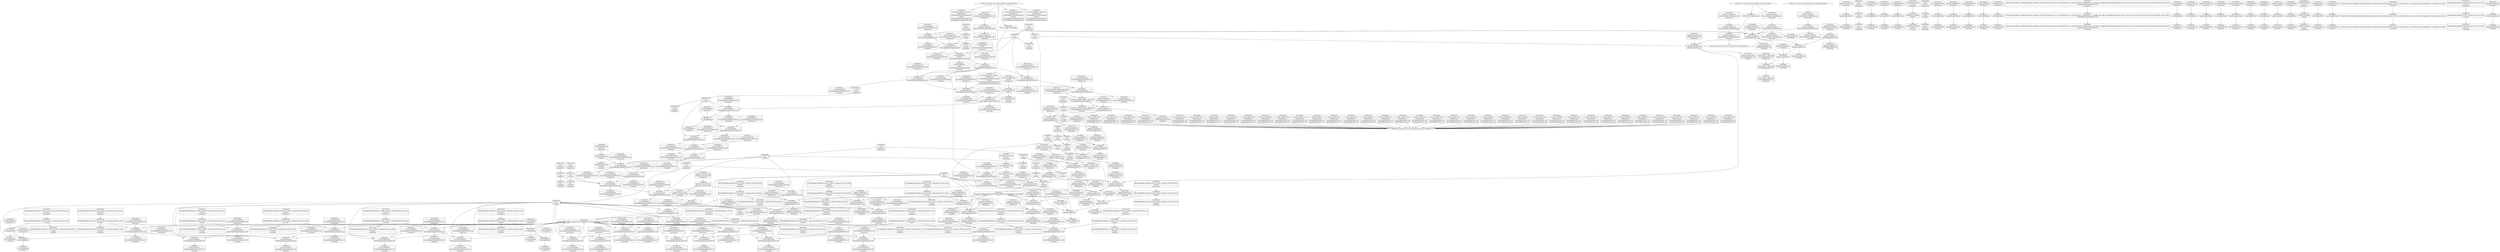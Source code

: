 digraph {
	CE0x53f7420 [shape=record,shape=Mrecord,label="{CE0x53f7420|aa_cred_profile:tmp5|security/apparmor/include/context.h,99|*SummSink*}"]
	CE0x4026890 [shape=record,shape=Mrecord,label="{CE0x4026890|apparmor_capable:if.end|*SummSource*}"]
	"CONST[source:0(mediator),value:0(static)][purpose:{operation}][SnkIdx:1]"
	CE0x57e51e0 [shape=record,shape=Mrecord,label="{CE0x57e51e0|i64_5|*Constant*|*SummSource*}"]
	CE0x4f0e6d0 [shape=record,shape=Mrecord,label="{CE0x4f0e6d0|aa_cred_profile:tmp9|security/apparmor/include/context.h,100}"]
	CE0x4ac6a00 [shape=record,shape=Mrecord,label="{CE0x4ac6a00|_ret_%struct.aa_profile*_%tmp34,_!dbg_!18602|security/apparmor/include/context.h,101|*SummSink*}"]
	CE0x4ececa0 [shape=record,shape=Mrecord,label="{CE0x4ececa0|apparmor_capable:error.0|*SummSink*}"]
	CE0x4ec5ac0 [shape=record,shape=Mrecord,label="{CE0x4ec5ac0|aa_cred_profile:tmp10|security/apparmor/include/context.h,100}"]
	CE0x4d24750 [shape=record,shape=Mrecord,label="{CE0x4d24750|i64_12|*Constant*}"]
	CE0x4edd5a0 [shape=record,shape=Mrecord,label="{CE0x4edd5a0|i64*_getelementptr_inbounds_(_8_x_i64_,_8_x_i64_*___llvm_gcov_ctr52,_i64_0,_i64_6)|*Constant*|*SummSource*}"]
	CE0x4bb3390 [shape=record,shape=Mrecord,label="{CE0x4bb3390|aa_cred_profile:do.end8|*SummSink*}"]
	CE0x53f3b60 [shape=record,shape=Mrecord,label="{CE0x53f3b60|aa_cred_profile:bb}"]
	CE0x4ec3be0 [shape=record,shape=Mrecord,label="{CE0x4ec3be0|aa_cred_profile:do.end10|*SummSink*}"]
	CE0x4e90950 [shape=record,shape=Mrecord,label="{CE0x4e90950|GLOBAL:aa_cred_profile|*Constant*|*SummSource*}"]
	CE0x53fbcc0 [shape=record,shape=Mrecord,label="{CE0x53fbcc0|%struct.aa_task_cxt*_null|*Constant*|*SummSource*}"]
	CE0x53fd000 [shape=record,shape=Mrecord,label="{CE0x53fd000|GLOBAL:llvm.expect.i64|*Constant*|*SummSource*}"]
	CE0x4ec4db0 [shape=record,shape=Mrecord,label="{CE0x4ec4db0|i32_100|*Constant*|*SummSink*}"]
	CE0x3ffa0b0 [shape=record,shape=Mrecord,label="{CE0x3ffa0b0|apparmor_capable:tmp8|security/apparmor/lsm.c,147}"]
	CE0x4e73e10 [shape=record,shape=Mrecord,label="{CE0x4e73e10|i64*_getelementptr_inbounds_(_16_x_i64_,_16_x_i64_*___llvm_gcov_ctr46,_i64_0,_i64_15)|*Constant*}"]
	CE0x4c69180 [shape=record,shape=Mrecord,label="{CE0x4c69180|128:_i64,_:_CRE_64,72_|*MultipleSource*|security/apparmor/lsm.c,146|security/apparmor/lsm.c,147}"]
	CE0x57e4e10 [shape=record,shape=Mrecord,label="{CE0x57e4e10|i64_6|*Constant*|*SummSink*}"]
	CE0x3efa830 [shape=record,shape=Mrecord,label="{CE0x3efa830|aa_cred_profile:cred|Function::aa_cred_profile&Arg::cred::}"]
	CE0x4ecb600 [shape=record,shape=Mrecord,label="{CE0x4ecb600|i64*_getelementptr_inbounds_(_16_x_i64_,_16_x_i64_*___llvm_gcov_ctr46,_i64_0,_i64_8)|*Constant*|*SummSink*}"]
	CE0x4e965a0 [shape=record,shape=Mrecord,label="{CE0x4e965a0|aa_cred_profile:do.body6|*SummSink*}"]
	CE0x4c2bed0 [shape=record,shape=Mrecord,label="{CE0x4c2bed0|i32_11|*Constant*|*SummSink*}"]
	CE0x4eeb210 [shape=record,shape=Mrecord,label="{CE0x4eeb210|i64*_getelementptr_inbounds_(_16_x_i64_,_16_x_i64_*___llvm_gcov_ctr46,_i64_0,_i64_12)|*Constant*}"]
	CE0x40258e0 [shape=record,shape=Mrecord,label="{CE0x40258e0|apparmor_capable:if.end4}"]
	CE0x3ddbff0 [shape=record,shape=Mrecord,label="{CE0x3ddbff0|apparmor_capable:audit|Function::apparmor_capable&Arg::audit::|*SummSource*}"]
	CE0x57e4c90 [shape=record,shape=Mrecord,label="{CE0x57e4c90|i64_6|*Constant*|*SummSource*}"]
	CE0x4048e80 [shape=record,shape=Mrecord,label="{CE0x4048e80|aa_cred_profile:tmp12|security/apparmor/include/context.h,100}"]
	CE0x57e5f90 [shape=record,shape=Mrecord,label="{CE0x57e5f90|aa_cred_profile:do.body5|*SummSource*}"]
	CE0x3c34d70 [shape=record,shape=Mrecord,label="{CE0x3c34d70|aa_cred_profile:tmp15|security/apparmor/include/context.h,100|*SummSink*}"]
	CE0x53fab70 [shape=record,shape=Mrecord,label="{CE0x53fab70|aa_cred_profile:lnot.ext|security/apparmor/include/context.h,100|*SummSource*}"]
	CE0x5405b40 [shape=record,shape=Mrecord,label="{CE0x5405b40|aa_cred_profile:do.cond|*SummSource*}"]
	CE0x4ee9c50 [shape=record,shape=Mrecord,label="{CE0x4ee9c50|aa_cred_profile:tmp23|security/apparmor/include/context.h,100|*SummSource*}"]
	CE0x3ddc380 [shape=record,shape=Mrecord,label="{CE0x3ddc380|apparmor_capable:cap|Function::apparmor_capable&Arg::cap::}"]
	CE0x5405a10 [shape=record,shape=Mrecord,label="{CE0x5405a10|aa_cred_profile:lor.end}"]
	CE0x4b10f10 [shape=record,shape=Mrecord,label="{CE0x4b10f10|aa_cred_profile:tobool4|security/apparmor/include/context.h,100|*SummSink*}"]
	CE0x404d060 [shape=record,shape=Mrecord,label="{CE0x404d060|aa_cred_profile:tmp28|security/apparmor/include/context.h,100|*SummSource*}"]
	CE0x4a86d40 [shape=record,shape=Mrecord,label="{CE0x4a86d40|128:_i64,_:_CRE_200,208_|*MultipleSource*|security/apparmor/lsm.c,146|security/apparmor/lsm.c,147}"]
	CE0x4b8e190 [shape=record,shape=Mrecord,label="{CE0x4b8e190|apparmor_capable:tobool|security/apparmor/lsm.c,145|*SummSource*}"]
	CE0x4d2c450 [shape=record,shape=Mrecord,label="{CE0x4d2c450|128:_i64,_:_CRE_124,128_|*MultipleSource*|security/apparmor/lsm.c,146|security/apparmor/lsm.c,147}"]
	CE0x4e90b80 [shape=record,shape=Mrecord,label="{CE0x4e90b80|apparmor_capable:tmp14|security/apparmor/lsm.c,149}"]
	CE0x4eb8420 [shape=record,shape=Mrecord,label="{CE0x4eb8420|_call_void_asm_sideeffect_1:_09ud2_0A.pushsection___bug_table,_22a_22_0A2:_09.long_1b_-_2b,_$_0:c_-_2b_0A_09.word_$_1:c_,_0_0A_09.org_2b+$_2:c_0A.popsection_,_i,i,i,_dirflag_,_fpsr_,_flags_(i8*_getelementptr_inbounds_(_36_x_i8_,_36_x_i8_*_.str12,_i32_0,_i32_0),_i32_100,_i64_12)_#2,_!dbg_!18582,_!srcloc_!18585|security/apparmor/include/context.h,100|*SummSource*}"]
	CE0x4d6c740 [shape=record,shape=Mrecord,label="{CE0x4d6c740|apparmor_capable:cred|Function::apparmor_capable&Arg::cred::|*SummSink*}"]
	CE0x4ecddd0 [shape=record,shape=Mrecord,label="{CE0x4ecddd0|apparmor_capable:tmp11|security/apparmor/lsm.c,148|*SummSink*}"]
	CE0x57e4fd0 [shape=record,shape=Mrecord,label="{CE0x57e4fd0|aa_cred_profile:tmp15|security/apparmor/include/context.h,100}"]
	CE0x53f7b80 [shape=record,shape=Mrecord,label="{CE0x53f7b80|aa_cred_profile:lor.rhs|*SummSink*}"]
	CE0x4ac8160 [shape=record,shape=Mrecord,label="{CE0x4ac8160|_call_void_mcount()_#2|*SummSink*}"]
	CE0x49e3c50 [shape=record,shape=Mrecord,label="{CE0x49e3c50|apparmor_capable:if.end}"]
	CE0x4e2f390 [shape=record,shape=Mrecord,label="{CE0x4e2f390|aa_cred_profile:tmp7|security/apparmor/include/context.h,100}"]
	CE0x4a87c20 [shape=record,shape=Mrecord,label="{CE0x4a87c20|aa_cred_profile:do.end10}"]
	CE0x4ea0760 [shape=record,shape=Mrecord,label="{CE0x4ea0760|aa_cred_profile:tmp6|security/apparmor/include/context.h,100|*SummSource*}"]
	CE0x4d9ba10 [shape=record,shape=Mrecord,label="{CE0x4d9ba10|apparmor_capable:if.then}"]
	"CONST[source:1(input),value:2(dynamic)][purpose:{operation}][SrcIdx:3]"
	CE0x53f5140 [shape=record,shape=Mrecord,label="{CE0x53f5140|aa_cred_profile:profile|security/apparmor/include/context.h,100}"]
	CE0x4b110d0 [shape=record,shape=Mrecord,label="{CE0x4b110d0|i64_6|*Constant*}"]
	CE0x4bb3eb0 [shape=record,shape=Mrecord,label="{CE0x4bb3eb0|aa_cred_profile:lnot|security/apparmor/include/context.h,100|*SummSource*}"]
	CE0x4c68fd0 [shape=record,shape=Mrecord,label="{CE0x4c68fd0|128:_i64,_:_CRE_56,64_|*MultipleSource*|security/apparmor/lsm.c,146|security/apparmor/lsm.c,147}"]
	CE0x4c2cea0 [shape=record,shape=Mrecord,label="{CE0x4c2cea0|apparmor_capable:tmp4|security/apparmor/lsm.c,145|*SummSource*}"]
	CE0x4bb3f40 [shape=record,shape=Mrecord,label="{CE0x4bb3f40|aa_cred_profile:lnot|security/apparmor/include/context.h,100|*SummSink*}"]
	CE0x4edef20 [shape=record,shape=Mrecord,label="{CE0x4edef20|apparmor_capable:tmp15|security/apparmor/lsm.c,150|*SummSource*}"]
	CE0x3ffbda0 [shape=record,shape=Mrecord,label="{CE0x3ffbda0|i64_3|*Constant*|*SummSink*}"]
	CE0x4e2ed30 [shape=record,shape=Mrecord,label="{CE0x4e2ed30|i64_1|*Constant*}"]
	CE0x53ea080 [shape=record,shape=Mrecord,label="{CE0x53ea080|_ret_i32_%error.1,_!dbg_!18581|security/apparmor/lsm.c,150|*SummSource*}"]
	CE0x4a4ccb0 [shape=record,shape=Mrecord,label="{CE0x4a4ccb0|i64*_getelementptr_inbounds_(_8_x_i64_,_8_x_i64_*___llvm_gcov_ctr52,_i64_0,_i64_0)|*Constant*|*SummSink*}"]
	CE0x4ece950 [shape=record,shape=Mrecord,label="{CE0x4ece950|apparmor_capable:error.0|*SummSource*}"]
	CE0x4ac7030 [shape=record,shape=Mrecord,label="{CE0x4ac7030|apparmor_capable:tmp3|security/apparmor/lsm.c,145}"]
	CE0x3c4e700 [shape=record,shape=Mrecord,label="{CE0x3c4e700|aa_cred_profile:profile11|security/apparmor/include/context.h,101|*SummSink*}"]
	CE0x3ddd000 [shape=record,shape=Mrecord,label="{CE0x3ddd000|apparmor_capable:tmp1|*SummSource*}"]
	CE0x4021b90 [shape=record,shape=Mrecord,label="{CE0x4021b90|apparmor_capable:if.end4|*SummSource*}"]
	CE0x4bb2e80 [shape=record,shape=Mrecord,label="{CE0x4bb2e80|i1_true|*Constant*|*SummSource*}"]
	CE0x404bdb0 [shape=record,shape=Mrecord,label="{CE0x404bdb0|aa_cred_profile:tmp26|security/apparmor/include/context.h,100|*SummSink*}"]
	CE0x4e453c0 [shape=record,shape=Mrecord,label="{CE0x4e453c0|128:_i64,_:_CRE_272,528_|*MultipleSource*|security/apparmor/lsm.c,146|security/apparmor/lsm.c,147}"]
	CE0x4d00410 [shape=record,shape=Mrecord,label="{CE0x4d00410|aa_cred_profile:lnot3|security/apparmor/include/context.h,100|*SummSink*}"]
	CE0x4eaa890 [shape=record,shape=Mrecord,label="{CE0x4eaa890|aa_cred_profile:do.end|*SummSource*}"]
	CE0x4ac6c50 [shape=record,shape=Mrecord,label="{CE0x4ac6c50|i32_11|*Constant*}"]
	CE0x4eb9e60 [shape=record,shape=Mrecord,label="{CE0x4eb9e60|i32_0|*Constant*}"]
	CE0x57dcbb0 [shape=record,shape=Mrecord,label="{CE0x57dcbb0|i64_2|*Constant*}"]
	CE0x4ea9950 [shape=record,shape=Mrecord,label="{CE0x4ea9950|i64_3|*Constant*}"]
	CE0x4e73c50 [shape=record,shape=Mrecord,label="{CE0x4e73c50|aa_cred_profile:tmp31|security/apparmor/include/context.h,100|*SummSink*}"]
	CE0x4d010d0 [shape=record,shape=Mrecord,label="{CE0x4d010d0|aa_cred_profile:tmp14|security/apparmor/include/context.h,100|*SummSource*}"]
	CE0x4c2c870 [shape=record,shape=Mrecord,label="{CE0x4c2c870|_ret_%struct.aa_profile*_%tmp34,_!dbg_!18602|security/apparmor/include/context.h,101|*SummSource*}"]
	CE0x4c2d720 [shape=record,shape=Mrecord,label="{CE0x4c2d720|apparmor_capable:if.then2|*SummSink*}"]
	CE0x4a30d70 [shape=record,shape=Mrecord,label="{CE0x4a30d70|apparmor_capable:tmp2|security/apparmor/lsm.c,145|*SummSource*}"]
	CE0x4ec23c0 [shape=record,shape=Mrecord,label="{CE0x4ec23c0|i32_22|*Constant*|*SummSource*}"]
	CE0x4d247c0 [shape=record,shape=Mrecord,label="{CE0x4d247c0|i64_12|*Constant*|*SummSource*}"]
	CE0x404db10 [shape=record,shape=Mrecord,label="{CE0x404db10|aa_cred_profile:tmp29|security/apparmor/include/context.h,100|*SummSource*}"]
	CE0x4d2c160 [shape=record,shape=Mrecord,label="{CE0x4d2c160|128:_i64,_:_CRE_112,120_|*MultipleSource*|security/apparmor/lsm.c,146|security/apparmor/lsm.c,147}"]
	CE0x3ffbaa0 [shape=record,shape=Mrecord,label="{CE0x3ffbaa0|i64_4|*Constant*|*SummSink*}"]
	CE0x53f7ac0 [shape=record,shape=Mrecord,label="{CE0x53f7ac0|aa_cred_profile:lor.rhs}"]
	CE0x4ea0a40 [shape=record,shape=Mrecord,label="{CE0x4ea0a40|aa_cred_profile:tmp6|security/apparmor/include/context.h,100|*SummSink*}"]
	CE0x3c351d0 [shape=record,shape=Mrecord,label="{CE0x3c351d0|aa_cred_profile:tmp16|security/apparmor/include/context.h,100|*SummSource*}"]
	CE0x3ffb0c0 [shape=record,shape=Mrecord,label="{CE0x3ffb0c0|apparmor_capable:tmp10|security/apparmor/lsm.c,147}"]
	CE0x3ffbce0 [shape=record,shape=Mrecord,label="{CE0x3ffbce0|i64_3|*Constant*|*SummSource*}"]
	CE0x4e45a80 [shape=record,shape=Mrecord,label="{CE0x4e45a80|apparmor_capable:tmp6|security/apparmor/lsm.c,147}"]
	CE0x53e9a40 [shape=record,shape=Mrecord,label="{CE0x53e9a40|_ret_i32_%error.1,_!dbg_!18581|security/apparmor/lsm.c,150}"]
	CE0x4e90d00 [shape=record,shape=Mrecord,label="{CE0x4e90d00|apparmor_capable:tmp14|security/apparmor/lsm.c,149|*SummSource*}"]
	CE0x4e2de40 [shape=record,shape=Mrecord,label="{CE0x4e2de40|aa_cred_profile:if.then|*SummSource*}"]
	CE0x3e10d40 [shape=record,shape=Mrecord,label="{CE0x3e10d40|GLOBAL:aa_cred_profile|*Constant*}"]
	CE0x4eeaa30 [shape=record,shape=Mrecord,label="{CE0x4eeaa30|aa_cred_profile:tmp24|security/apparmor/include/context.h,100|*SummSink*}"]
	CE0x4c688e0 [shape=record,shape=Mrecord,label="{CE0x4c688e0|128:_i64,_:_CRE_24,32_|*MultipleSource*|security/apparmor/lsm.c,146|security/apparmor/lsm.c,147}"]
	CE0x3ddc310 [shape=record,shape=Mrecord,label="{CE0x3ddc310|VOIDTB_TE:_CE:_elem_0:default:}"]
	CE0x4ecd570 [shape=record,shape=Mrecord,label="{CE0x4ecd570|i64*_getelementptr_inbounds_(_8_x_i64_,_8_x_i64_*___llvm_gcov_ctr52,_i64_0,_i64_5)|*Constant*|*SummSink*}"]
	CE0x4048f60 [shape=record,shape=Mrecord,label="{CE0x4048f60|aa_cred_profile:tmp12|security/apparmor/include/context.h,100|*SummSource*}"]
	CE0x4eab170 [shape=record,shape=Mrecord,label="{CE0x4eab170|0:_%struct.aa_profile*,_:_CRE_8,16_|*MultipleSource*|security/apparmor/include/context.h,99|*LoadInst*|security/apparmor/include/context.h,99|security/apparmor/include/context.h,100}"]
	CE0x495ef60 [shape=record,shape=Mrecord,label="{CE0x495ef60|aa_cred_profile:cred|Function::aa_cred_profile&Arg::cred::|*SummSink*}"]
	CE0x4e90820 [shape=record,shape=Mrecord,label="{CE0x4e90820|aa_cred_profile:entry}"]
	CE0x4045ed0 [shape=record,shape=Mrecord,label="{CE0x4045ed0|apparmor_capable:bb|*SummSink*}"]
	CE0x57e60a0 [shape=record,shape=Mrecord,label="{CE0x57e60a0|i64*_getelementptr_inbounds_(_16_x_i64_,_16_x_i64_*___llvm_gcov_ctr46,_i64_0,_i64_0)|*Constant*}"]
	CE0x4e2f4c0 [shape=record,shape=Mrecord,label="{CE0x4e2f4c0|aa_cred_profile:tmp8|security/apparmor/include/context.h,100}"]
	CE0x3d7b170 [shape=record,shape=Mrecord,label="{CE0x3d7b170|GLOBAL:__llvm_gcov_ctr52|Global_var:__llvm_gcov_ctr52}"]
	CE0x4ac7c50 [shape=record,shape=Mrecord,label="{CE0x4ac7c50|apparmor_capable:tmp|*SummSource*}"]
	CE0x4edd900 [shape=record,shape=Mrecord,label="{CE0x4edd900|i64*_getelementptr_inbounds_(_8_x_i64_,_8_x_i64_*___llvm_gcov_ctr52,_i64_0,_i64_6)|*Constant*|*SummSink*}"]
	CE0x3ffa760 [shape=record,shape=Mrecord,label="{CE0x3ffa760|apparmor_capable:tmp8|security/apparmor/lsm.c,147|*SummSink*}"]
	CE0x4e73180 [shape=record,shape=Mrecord,label="{CE0x4e73180|i64*_getelementptr_inbounds_(_16_x_i64_,_16_x_i64_*___llvm_gcov_ctr46,_i64_0,_i64_14)|*Constant*|*SummSink*}"]
	CE0x404c3b0 [shape=record,shape=Mrecord,label="{CE0x404c3b0|aa_cred_profile:tmp27|security/apparmor/include/context.h,100|*SummSink*}"]
	CE0x495d940 [shape=record,shape=Mrecord,label="{CE0x495d940|128:_i64,_:_CRE_128,136_|*MultipleSource*|security/apparmor/lsm.c,146|security/apparmor/lsm.c,147}"]
	"CONST[source:1(input),value:2(dynamic)][purpose:{object}][SrcIdx:1]"
	CE0x4e60f40 [shape=record,shape=Mrecord,label="{CE0x4e60f40|aa_cred_profile:if.end|*SummSource*}"]
	CE0x3c4dfb0 [shape=record,shape=Mrecord,label="{CE0x3c4dfb0|aa_cred_profile:tmp33|security/apparmor/include/context.h,101|*SummSource*}"]
	CE0x3efa7c0 [shape=record,shape=Mrecord,label="{CE0x3efa7c0|aa_cred_profile:entry|*SummSink*}"]
	CE0x4f01f80 [shape=record,shape=Mrecord,label="{CE0x4f01f80|apparmor_capable:tmp14|security/apparmor/lsm.c,149|*SummSink*}"]
	CE0x4c2ca90 [shape=record,shape=Mrecord,label="{CE0x4c2ca90|_ret_%struct.aa_profile*_%tmp34,_!dbg_!18602|security/apparmor/include/context.h,101}"]
	CE0x4eab410 [shape=record,shape=Mrecord,label="{CE0x4eab410|i32_0|*Constant*}"]
	CE0x4c2d6b0 [shape=record,shape=Mrecord,label="{CE0x4c2d6b0|apparmor_capable:if.then2|*SummSource*}"]
	CE0x5406cb0 [shape=record,shape=Mrecord,label="{CE0x5406cb0|aa_cred_profile:do.body5}"]
	CE0x4c2c240 [shape=record,shape=Mrecord,label="{CE0x4c2c240|apparmor_capable:mode|security/apparmor/lsm.c,147}"]
	CE0x4bed940 [shape=record,shape=Mrecord,label="{CE0x4bed940|GLOBAL:cap_capable|*Constant*|*SummSink*}"]
	CE0x53f4710 [shape=record,shape=Mrecord,label="{CE0x53f4710|_call_void_mcount()_#2|*SummSource*}"]
	CE0x4bed710 [shape=record,shape=Mrecord,label="{CE0x4bed710|i64*_getelementptr_inbounds_(_16_x_i64_,_16_x_i64_*___llvm_gcov_ctr46,_i64_0,_i64_4)|*Constant*|*SummSource*}"]
	CE0x53f39f0 [shape=record,shape=Mrecord,label="{CE0x53f39f0|aa_cred_profile:do.body}"]
	CE0x4eaa030 [shape=record,shape=Mrecord,label="{CE0x4eaa030|aa_cred_profile:tobool|security/apparmor/include/context.h,100|*SummSource*}"]
	CE0x5405270 [shape=record,shape=Mrecord,label="{CE0x5405270|aa_cred_profile:tmp13|*SummSink*}"]
	CE0x4c68e20 [shape=record,shape=Mrecord,label="{CE0x4c68e20|128:_i64,_:_CRE_48,52_|*MultipleSource*|security/apparmor/lsm.c,146|security/apparmor/lsm.c,147}"]
	CE0x4ec28d0 [shape=record,shape=Mrecord,label="{CE0x4ec28d0|aa_cred_profile:tmp3}"]
	CE0x3ddca40 [shape=record,shape=Mrecord,label="{CE0x3ddca40|apparmor_capable:ns|Function::apparmor_capable&Arg::ns::}"]
	CE0x4e7e280 [shape=record,shape=Mrecord,label="{CE0x4e7e280|aa_cred_profile:do.body6|*SummSource*}"]
	CE0x4ecba40 [shape=record,shape=Mrecord,label="{CE0x4ecba40|aa_cred_profile:tmp20|security/apparmor/include/context.h,100|*SummSource*}"]
	CE0x4eea240 [shape=record,shape=Mrecord,label="{CE0x4eea240|i64*_getelementptr_inbounds_(_16_x_i64_,_16_x_i64_*___llvm_gcov_ctr46,_i64_0,_i64_10)|*Constant*|*SummSource*}"]
	CE0x4e45720 [shape=record,shape=Mrecord,label="{CE0x4e45720|128:_i64,_:_CRE_536,544_|*MultipleSource*|security/apparmor/lsm.c,146|security/apparmor/lsm.c,147}"]
	CE0x4e94c30 [shape=record,shape=Mrecord,label="{CE0x4e94c30|i64*_getelementptr_inbounds_(_16_x_i64_,_16_x_i64_*___llvm_gcov_ctr46,_i64_0,_i64_1)|*Constant*|*SummSink*}"]
	CE0x404cc20 [shape=record,shape=Mrecord,label="{CE0x404cc20|i64*_getelementptr_inbounds_(_16_x_i64_,_16_x_i64_*___llvm_gcov_ctr46,_i64_0,_i64_13)|*Constant*|*SummSink*}"]
	CE0x4d9a950 [shape=record,shape=Mrecord,label="{CE0x4d9a950|i64_1|*Constant*}"]
	CE0x4ece090 [shape=record,shape=Mrecord,label="{CE0x4ece090|apparmor_capable:tmp12|security/apparmor/lsm.c,148}"]
	CE0x4d6bbd0 [shape=record,shape=Mrecord,label="{CE0x4d6bbd0|GLOBAL:cap_capable|*Constant*|*SummSource*}"]
	CE0x3c34ef0 [shape=record,shape=Mrecord,label="{CE0x3c34ef0|aa_cred_profile:tmp16|security/apparmor/include/context.h,100}"]
	CE0x53f55c0 [shape=record,shape=Mrecord,label="{CE0x53f55c0|aa_cred_profile:do.cond|*SummSink*}"]
	CE0x4e5bbf0 [shape=record,shape=Mrecord,label="{CE0x4e5bbf0|aa_cred_profile:lnot.ext|security/apparmor/include/context.h,100|*SummSink*}"]
	CE0x4c68c70 [shape=record,shape=Mrecord,label="{CE0x4c68c70|128:_i64,_:_CRE_40,48_|*MultipleSource*|security/apparmor/lsm.c,146|security/apparmor/lsm.c,147}"]
	CE0x3c2c2f0 [shape=record,shape=Mrecord,label="{CE0x3c2c2f0|aa_cred_profile:do.end10|*SummSource*}"]
	CE0x4c69a60 [shape=record,shape=Mrecord,label="{CE0x4c69a60|GLOBAL:__llvm_gcov_ctr52|Global_var:__llvm_gcov_ctr52|*SummSink*}"]
	CE0x4e5b0f0 [shape=record,shape=Mrecord,label="{CE0x4e5b0f0|aa_cred_profile:tmp21|security/apparmor/include/context.h,100}"]
	CE0x4edeeb0 [shape=record,shape=Mrecord,label="{CE0x4edeeb0|apparmor_capable:tmp15|security/apparmor/lsm.c,150}"]
	CE0x3ffabe0 [shape=record,shape=Mrecord,label="{CE0x3ffabe0|apparmor_capable:tmp9|security/apparmor/lsm.c,147|*SummSource*}"]
	CE0x4a58c10 [shape=record,shape=Mrecord,label="{CE0x4a58c10|void_(i8*,_i32,_i64)*_asm_sideeffect_1:_09ud2_0A.pushsection___bug_table,_22a_22_0A2:_09.long_1b_-_2b,_$_0:c_-_2b_0A_09.word_$_1:c_,_0_0A_09.org_2b+$_2:c_0A.popsection_,_i,i,i,_dirflag_,_fpsr_,_flags_|*SummSink*}"]
	"CONST[source:1(input),value:2(dynamic)][purpose:{subject}][SrcIdx:2]"
	CE0x4a87410 [shape=record,shape=Mrecord,label="{CE0x4a87410|128:_i64,_:_CRE_232,240_|*MultipleSource*|security/apparmor/lsm.c,146|security/apparmor/lsm.c,147}"]
	CE0x3ddc590 [shape=record,shape=Mrecord,label="{CE0x3ddc590|apparmor_capable:tmp3|security/apparmor/lsm.c,145|*SummSource*}"]
	CE0x3c35350 [shape=record,shape=Mrecord,label="{CE0x3c35350|aa_cred_profile:tmp16|security/apparmor/include/context.h,100|*SummSink*}"]
	CE0x4026490 [shape=record,shape=Mrecord,label="{CE0x4026490|apparmor_capable:if.end|*SummSink*}"]
	CE0x4c2bf40 [shape=record,shape=Mrecord,label="{CE0x4c2bf40|i32_11|*Constant*|*SummSource*}"]
	CE0x4e73b30 [shape=record,shape=Mrecord,label="{CE0x4e73b30|aa_cred_profile:tmp31|security/apparmor/include/context.h,100|*SummSource*}"]
	CE0x4e5b570 [shape=record,shape=Mrecord,label="{CE0x4e5b570|_call_void_asm_sideeffect_1:_09ud2_0A.pushsection___bug_table,_22a_22_0A2:_09.long_1b_-_2b,_$_0:c_-_2b_0A_09.word_$_1:c_,_0_0A_09.org_2b+$_2:c_0A.popsection_,_i,i,i,_dirflag_,_fpsr_,_flags_(i8*_getelementptr_inbounds_(_36_x_i8_,_36_x_i8_*_.str12,_i32_0,_i32_0),_i32_100,_i64_12)_#2,_!dbg_!18582,_!srcloc_!18585|security/apparmor/include/context.h,100}"]
	CE0x404c8e0 [shape=record,shape=Mrecord,label="{CE0x404c8e0|i64*_getelementptr_inbounds_(_16_x_i64_,_16_x_i64_*___llvm_gcov_ctr46,_i64_0,_i64_13)|*Constant*|*SummSource*}"]
	CE0x4f0d5a0 [shape=record,shape=Mrecord,label="{CE0x4f0d5a0|aa_cred_profile:tmp9|security/apparmor/include/context.h,100|*SummSink*}"]
	CE0x404d5d0 [shape=record,shape=Mrecord,label="{CE0x404d5d0|aa_cred_profile:tmp29|security/apparmor/include/context.h,100|*SummSink*}"]
	CE0x4d2bc50 [shape=record,shape=Mrecord,label="{CE0x4d2bc50|128:_i64,_:_CRE_88,96_|*MultipleSource*|security/apparmor/lsm.c,146|security/apparmor/lsm.c,147}"]
	CE0x4ecb9d0 [shape=record,shape=Mrecord,label="{CE0x4ecb9d0|aa_cred_profile:tmp20|security/apparmor/include/context.h,100}"]
	CE0x3c4ec50 [shape=record,shape=Mrecord,label="{CE0x3c4ec50|aa_cred_profile:tmp34|security/apparmor/include/context.h,101|*SummSource*}"]
	CE0x4a58a60 [shape=record,shape=Mrecord,label="{CE0x4a58a60|void_(i8*,_i32,_i64)*_asm_sideeffect_1:_09ud2_0A.pushsection___bug_table,_22a_22_0A2:_09.long_1b_-_2b,_$_0:c_-_2b_0A_09.word_$_1:c_,_0_0A_09.org_2b+$_2:c_0A.popsection_,_i,i,i,_dirflag_,_fpsr_,_flags_}"]
	CE0x53fcc50 [shape=record,shape=Mrecord,label="{CE0x53fcc50|GLOBAL:llvm.expect.i64|*Constant*}"]
	CE0x4e74180 [shape=record,shape=Mrecord,label="{CE0x4e74180|i64*_getelementptr_inbounds_(_16_x_i64_,_16_x_i64_*___llvm_gcov_ctr46,_i64_0,_i64_15)|*Constant*|*SummSource*}"]
	CE0x5406770 [shape=record,shape=Mrecord,label="{CE0x5406770|aa_cred_profile:tmp}"]
	CE0x495e2c0 [shape=record,shape=Mrecord,label="{CE0x495e2c0|128:_i64,_:_CRE_192,196_|*MultipleSource*|security/apparmor/lsm.c,146|security/apparmor/lsm.c,147}"]
	CE0x4e744c0 [shape=record,shape=Mrecord,label="{CE0x4e744c0|i64*_getelementptr_inbounds_(_16_x_i64_,_16_x_i64_*___llvm_gcov_ctr46,_i64_0,_i64_15)|*Constant*|*SummSink*}"]
	CE0x3e10cd0 [shape=record,shape=Mrecord,label="{CE0x3e10cd0|apparmor_capable:tmp5|security/apparmor/lsm.c,145|*SummSink*}"]
	CE0x4ec62d0 [shape=record,shape=Mrecord,label="{CE0x4ec62d0|i64_2|*Constant*}"]
	CE0x3c4e8c0 [shape=record,shape=Mrecord,label="{CE0x3c4e8c0|aa_cred_profile:tmp34|security/apparmor/include/context.h,101}"]
	CE0x3e0f920 [shape=record,shape=Mrecord,label="{CE0x3e0f920|COLLAPSED:_GCMRE___llvm_gcov_ctr52_internal_global_8_x_i64_zeroinitializer:_elem_0:default:}"]
	CE0x3c4e170 [shape=record,shape=Mrecord,label="{CE0x3c4e170|aa_cred_profile:tmp33|security/apparmor/include/context.h,101|*SummSink*}"]
	CE0x53e9ab0 [shape=record,shape=Mrecord,label="{CE0x53e9ab0|apparmor_capable:tmp16|security/apparmor/lsm.c,150}"]
	CE0x4b8e120 [shape=record,shape=Mrecord,label="{CE0x4b8e120|i64_2|*Constant*|*SummSource*}"]
	CE0x4a87260 [shape=record,shape=Mrecord,label="{CE0x4a87260|128:_i64,_:_CRE_224,232_|*MultipleSource*|security/apparmor/lsm.c,146|security/apparmor/lsm.c,147}"]
	CE0x4eeaf30 [shape=record,shape=Mrecord,label="{CE0x4eeaf30|aa_cred_profile:tmp25|security/apparmor/include/context.h,100|*SummSource*}"]
	CE0x4e5bf80 [shape=record,shape=Mrecord,label="{CE0x4e5bf80|aa_cred_profile:conv|security/apparmor/include/context.h,100|*SummSource*}"]
	CE0x4d2b8f0 [shape=record,shape=Mrecord,label="{CE0x4d2b8f0|128:_i64,_:_CRE_72,80_|*MultipleSource*|security/apparmor/lsm.c,146|security/apparmor/lsm.c,147}"]
	CE0x4d2be00 [shape=record,shape=Mrecord,label="{CE0x4d2be00|128:_i64,_:_CRE_96,104_|*MultipleSource*|security/apparmor/lsm.c,146|security/apparmor/lsm.c,147}"]
	CE0x4ac7480 [shape=record,shape=Mrecord,label="{CE0x4ac7480|apparmor_capable:cap|Function::apparmor_capable&Arg::cap::|*SummSource*}"]
	CE0x4a58ba0 [shape=record,shape=Mrecord,label="{CE0x4a58ba0|void_(i8*,_i32,_i64)*_asm_sideeffect_1:_09ud2_0A.pushsection___bug_table,_22a_22_0A2:_09.long_1b_-_2b,_$_0:c_-_2b_0A_09.word_$_1:c_,_0_0A_09.org_2b+$_2:c_0A.popsection_,_i,i,i,_dirflag_,_fpsr_,_flags_|*SummSource*}"]
	CE0x4e2e280 [shape=record,shape=Mrecord,label="{CE0x4e2e280|aa_cred_profile:expval|security/apparmor/include/context.h,100|*SummSink*}"]
	CE0x4e2fbb0 [shape=record,shape=Mrecord,label="{CE0x4e2fbb0|aa_cred_profile:if.then|*SummSink*}"]
	CE0x4ece7e0 [shape=record,shape=Mrecord,label="{CE0x4ece7e0|apparmor_capable:call3|security/apparmor/lsm.c,148|*SummSink*}"]
	CE0x4047740 [shape=record,shape=Mrecord,label="{CE0x4047740|aa_cred_profile:tobool1|security/apparmor/include/context.h,100}"]
	CE0x53fc610 [shape=record,shape=Mrecord,label="{CE0x53fc610|GLOBAL:__llvm_gcov_ctr46|Global_var:__llvm_gcov_ctr46}"]
	CE0x4d6b910 [shape=record,shape=Mrecord,label="{CE0x4d6b910|apparmor_capable:if.then2}"]
	CE0x3ddce90 [shape=record,shape=Mrecord,label="{CE0x3ddce90|_call_void_mcount()_#2|*SummSource*}"]
	CE0x4eb9b70 [shape=record,shape=Mrecord,label="{CE0x4eb9b70|i32_22|*Constant*|*SummSink*}"]
	CE0x3d7b100 [shape=record,shape=Mrecord,label="{CE0x3d7b100|i64_0|*Constant*}"]
	CE0x4ece640 [shape=record,shape=Mrecord,label="{CE0x4ece640|apparmor_capable:call3|security/apparmor/lsm.c,148}"]
	CE0x4eaa770 [shape=record,shape=Mrecord,label="{CE0x4eaa770|aa_cred_profile:do.cond}"]
	CE0x4e2e450 [shape=record,shape=Mrecord,label="{CE0x4e2e450|aa_cred_profile:tobool4|security/apparmor/include/context.h,100|*SummSource*}"]
	CE0x4ec5d00 [shape=record,shape=Mrecord,label="{CE0x4ec5d00|aa_cred_profile:tmp11|security/apparmor/include/context.h,100}"]
	CE0x4edeb50 [shape=record,shape=Mrecord,label="{CE0x4edeb50|i64*_getelementptr_inbounds_(_8_x_i64_,_8_x_i64_*___llvm_gcov_ctr52,_i64_0,_i64_7)|*Constant*|*SummSink*}"]
	CE0x4f01ad0 [shape=record,shape=Mrecord,label="{CE0x4f01ad0|i8*_getelementptr_inbounds_(_36_x_i8_,_36_x_i8_*_.str12,_i32_0,_i32_0)|*Constant*|*SummSource*}"]
	CE0x4ea9f50 [shape=record,shape=Mrecord,label="{CE0x4ea9f50|aa_cred_profile:tobool|security/apparmor/include/context.h,100}"]
	CE0x4ec3c80 [shape=record,shape=Mrecord,label="{CE0x4ec3c80|aa_cred_profile:if.end}"]
	CE0x3ffa160 [shape=record,shape=Mrecord,label="{CE0x3ffa160|apparmor_capable:tmp7|security/apparmor/lsm.c,147}"]
	CE0x54067e0 [shape=record,shape=Mrecord,label="{CE0x54067e0|COLLAPSED:_GCMRE___llvm_gcov_ctr46_internal_global_16_x_i64_zeroinitializer:_elem_0:default:}"]
	CE0x4e2eb70 [shape=record,shape=Mrecord,label="{CE0x4e2eb70|aa_cred_profile:tmp|*SummSource*}"]
	CE0x53f7600 [shape=record,shape=Mrecord,label="{CE0x53f7600|%struct.aa_task_cxt*_null|*Constant*}"]
	CE0x4e2e1b0 [shape=record,shape=Mrecord,label="{CE0x4e2e1b0|aa_cred_profile:expval|security/apparmor/include/context.h,100|*SummSource*}"]
	CE0x4edf130 [shape=record,shape=Mrecord,label="{CE0x4edf130|apparmor_capable:tmp15|security/apparmor/lsm.c,150|*SummSink*}"]
	CE0x4ecbab0 [shape=record,shape=Mrecord,label="{CE0x4ecbab0|aa_cred_profile:tmp20|security/apparmor/include/context.h,100|*SummSink*}"]
	CE0x404bd40 [shape=record,shape=Mrecord,label="{CE0x404bd40|aa_cred_profile:tmp26|security/apparmor/include/context.h,100|*SummSource*}"]
	CE0x4c695c0 [shape=record,shape=Mrecord,label="{CE0x4c695c0|apparmor_capable:tmp|*SummSink*}"]
	CE0x4bec270 [shape=record,shape=Mrecord,label="{CE0x4bec270|apparmor_capable:call1|security/apparmor/lsm.c,146|*SummSource*}"]
	CE0x4e95150 [shape=record,shape=Mrecord,label="{CE0x4e95150|aa_cred_profile:tmp19|security/apparmor/include/context.h,100|*SummSource*}"]
	CE0x4e7d2d0 [shape=record,shape=Mrecord,label="{CE0x4e7d2d0|i64*_getelementptr_inbounds_(_16_x_i64_,_16_x_i64_*___llvm_gcov_ctr46,_i64_0,_i64_7)|*Constant*|*SummSource*}"]
	CE0x4ece6b0 [shape=record,shape=Mrecord,label="{CE0x4ece6b0|apparmor_capable:call3|security/apparmor/lsm.c,148|*SummSource*}"]
	CE0x40477b0 [shape=record,shape=Mrecord,label="{CE0x40477b0|aa_cred_profile:tobool1|security/apparmor/include/context.h,100|*SummSink*}"]
	CE0x57ddcb0 [shape=record,shape=Mrecord,label="{CE0x57ddcb0|aa_cred_profile:do.body|*SummSource*}"]
	CE0x4f01790 [shape=record,shape=Mrecord,label="{CE0x4f01790|i8*_getelementptr_inbounds_(_36_x_i8_,_36_x_i8_*_.str12,_i32_0,_i32_0)|*Constant*}"]
	CE0x4bb4680 [shape=record,shape=Mrecord,label="{CE0x4bb4680|aa_cred_profile:lnot2|security/apparmor/include/context.h,100|*SummSource*}"]
	CE0x4e909c0 [shape=record,shape=Mrecord,label="{CE0x4e909c0|GLOBAL:aa_cred_profile|*Constant*|*SummSink*}"]
	CE0x4d01000 [shape=record,shape=Mrecord,label="{CE0x4d01000|aa_cred_profile:tmp14|security/apparmor/include/context.h,100}"]
	CE0x4e2e9a0 [shape=record,shape=Mrecord,label="{CE0x4e2e9a0|i1_true|*Constant*}"]
	CE0x4a30c40 [shape=record,shape=Mrecord,label="{CE0x4a30c40|apparmor_capable:tobool|security/apparmor/lsm.c,145|*SummSink*}"]
	CE0x4e90f50 [shape=record,shape=Mrecord,label="{CE0x4e90f50|apparmor_capable:error.1|*SummSource*}"]
	CE0x53f50d0 [shape=record,shape=Mrecord,label="{CE0x53f50d0|aa_cred_profile:tmp11|security/apparmor/include/context.h,100|*SummSink*}"]
	CE0x4eeb050 [shape=record,shape=Mrecord,label="{CE0x4eeb050|aa_cred_profile:tmp25|security/apparmor/include/context.h,100|*SummSink*}"]
	CE0x57dd2d0 [shape=record,shape=Mrecord,label="{CE0x57dd2d0|aa_cred_profile:tmp18|security/apparmor/include/context.h,100|*SummSource*}"]
	CE0x54050f0 [shape=record,shape=Mrecord,label="{CE0x54050f0|aa_cred_profile:tmp13|*SummSource*}"]
	CE0x4e2e860 [shape=record,shape=Mrecord,label="{CE0x4e2e860|aa_cred_profile:tobool1|security/apparmor/include/context.h,100|*SummSource*}"]
	CE0x4a86f00 [shape=record,shape=Mrecord,label="{CE0x4a86f00|128:_i64,_:_CRE_208,212_|*MultipleSource*|security/apparmor/lsm.c,146|security/apparmor/lsm.c,147}"]
	CE0x4045bf0 [shape=record,shape=Mrecord,label="{CE0x4045bf0|apparmor_capable:tmp4|security/apparmor/lsm.c,145|*SummSink*}"]
	CE0x4d01f10 [shape=record,shape=Mrecord,label="{CE0x4d01f10|aa_cred_profile:if.then}"]
	CE0x4c2cfb0 [shape=record,shape=Mrecord,label="{CE0x4c2cfb0|apparmor_capable:tmp4|security/apparmor/lsm.c,145}"]
	CE0x53f4890 [shape=record,shape=Mrecord,label="{CE0x53f4890|i32_22|*Constant*}"]
	CE0x4d6c1f0 [shape=record,shape=Mrecord,label="{CE0x4d6c1f0|apparmor_capable:call|security/apparmor/lsm.c,144|*SummSink*}"]
	CE0x4ecd3d0 [shape=record,shape=Mrecord,label="{CE0x4ecd3d0|i64*_getelementptr_inbounds_(_8_x_i64_,_8_x_i64_*___llvm_gcov_ctr52,_i64_0,_i64_5)|*Constant*|*SummSource*}"]
	CE0x4a87bb0 [shape=record,shape=Mrecord,label="{CE0x4a87bb0|aa_cred_profile:lor.end|*SummSink*}"]
	CE0x4a58d10 [shape=record,shape=Mrecord,label="{CE0x4a58d10|i32_100|*Constant*}"]
	CE0x4e91260 [shape=record,shape=Mrecord,label="{CE0x4e91260|i64*_getelementptr_inbounds_(_8_x_i64_,_8_x_i64_*___llvm_gcov_ctr52,_i64_0,_i64_7)|*Constant*|*SummSource*}"]
	CE0x4a875c0 [shape=record,shape=Mrecord,label="{CE0x4a875c0|128:_i64,_:_CRE_240,248_|*MultipleSource*|security/apparmor/lsm.c,146|security/apparmor/lsm.c,147}"]
	CE0x4ecd0d0 [shape=record,shape=Mrecord,label="{CE0x4ecd0d0|i64_4|*Constant*}"]
	CE0x4ecc690 [shape=record,shape=Mrecord,label="{CE0x4ecc690|128:_i64,_:_CRE_16,24_|*MultipleSource*|security/apparmor/lsm.c,146|security/apparmor/lsm.c,147}"]
	CE0x3ffbc70 [shape=record,shape=Mrecord,label="{CE0x3ffbc70|i64_3|*Constant*}"]
	CE0x53e9c30 [shape=record,shape=Mrecord,label="{CE0x53e9c30|apparmor_capable:tmp16|security/apparmor/lsm.c,150|*SummSource*}"]
	CE0x495de50 [shape=record,shape=Mrecord,label="{CE0x495de50|128:_i64,_:_CRE_148,152_|*MultipleSource*|security/apparmor/lsm.c,146|security/apparmor/lsm.c,147}"]
	CE0x4e7e1a0 [shape=record,shape=Mrecord,label="{CE0x4e7e1a0|aa_cred_profile:do.body6}"]
	CE0x4d2baa0 [shape=record,shape=Mrecord,label="{CE0x4d2baa0|128:_i64,_:_CRE_80,88_|*MultipleSource*|security/apparmor/lsm.c,146|security/apparmor/lsm.c,147}"]
	CE0x3e10c10 [shape=record,shape=Mrecord,label="{CE0x3e10c10|apparmor_capable:tmp5|security/apparmor/lsm.c,145|*SummSource*}"]
	CE0x495e1b0 [shape=record,shape=Mrecord,label="{CE0x495e1b0|128:_i64,_:_CRE_160,188_|*MultipleSource*|security/apparmor/lsm.c,146|security/apparmor/lsm.c,147}"]
	CE0x5405490 [shape=record,shape=Mrecord,label="{CE0x5405490|aa_cred_profile:lnot2|security/apparmor/include/context.h,100}"]
	CE0x4c685a0 [shape=record,shape=Mrecord,label="{CE0x4c685a0|i64*_getelementptr_inbounds_(_8_x_i64_,_8_x_i64_*___llvm_gcov_ctr52,_i64_0,_i64_0)|*Constant*}"]
	CE0x4ac7630 [shape=record,shape=Mrecord,label="{CE0x4ac7630|apparmor_capable:cap|Function::apparmor_capable&Arg::cap::|*SummSink*}"]
	CE0x4d9aa50 [shape=record,shape=Mrecord,label="{CE0x4d9aa50|apparmor_capable:entry|*SummSink*}"]
	CE0x5406de0 [shape=record,shape=Mrecord,label="{CE0x5406de0|aa_cred_profile:do.body5|*SummSink*}"]
	CE0x4bb3e40 [shape=record,shape=Mrecord,label="{CE0x4bb3e40|aa_cred_profile:lnot|security/apparmor/include/context.h,100}"]
	CE0x4c2cf10 [shape=record,shape=Mrecord,label="{CE0x4c2cf10|apparmor_capable:tmp3|security/apparmor/lsm.c,145|*SummSink*}"]
	CE0x4bb46f0 [shape=record,shape=Mrecord,label="{CE0x4bb46f0|aa_cred_profile:lnot2|security/apparmor/include/context.h,100|*SummSink*}"]
	CE0x404c0c0 [shape=record,shape=Mrecord,label="{CE0x404c0c0|aa_cred_profile:tmp27|security/apparmor/include/context.h,100}"]
	CE0x4e73550 [shape=record,shape=Mrecord,label="{CE0x4e73550|aa_cred_profile:tmp30|security/apparmor/include/context.h,100}"]
	CE0x4ac7b70 [shape=record,shape=Mrecord,label="{CE0x4ac7b70|apparmor_capable:tmp}"]
	CE0x4bb47f0 [shape=record,shape=Mrecord,label="{CE0x4bb47f0|aa_cred_profile:lnot3|security/apparmor/include/context.h,100}"]
	CE0x404c290 [shape=record,shape=Mrecord,label="{CE0x404c290|aa_cred_profile:tmp27|security/apparmor/include/context.h,100|*SummSource*}"]
	CE0x495ecd0 [shape=record,shape=Mrecord,label="{CE0x495ecd0|aa_cred_profile:cred|Function::aa_cred_profile&Arg::cred::|*SummSource*}"]
	CE0x3ddcf90 [shape=record,shape=Mrecord,label="{CE0x3ddcf90|i64_1|*Constant*|*SummSink*}"]
	CE0x4ec2af0 [shape=record,shape=Mrecord,label="{CE0x4ec2af0|aa_cred_profile:tmp3|*SummSink*}"]
	CE0x4a870b0 [shape=record,shape=Mrecord,label="{CE0x4a870b0|128:_i64,_:_CRE_216,224_|*MultipleSource*|security/apparmor/lsm.c,146|security/apparmor/lsm.c,147}"]
	CE0x4ec6180 [shape=record,shape=Mrecord,label="{CE0x4ec6180|i32_0|*Constant*|*SummSink*}"]
	CE0x4bb3cc0 [shape=record,shape=Mrecord,label="{CE0x4bb3cc0|aa_cred_profile:tmp13}"]
	CE0x4ec3610 [shape=record,shape=Mrecord,label="{CE0x4ec3610|aa_cred_profile:lor.rhs|*SummSource*}"]
	CE0x4e95f10 [shape=record,shape=Mrecord,label="{CE0x4e95f10|aa_cred_profile:tmp4|*LoadInst*|security/apparmor/include/context.h,99|*SummSource*}"]
	CE0x3ddbf80 [shape=record,shape=Mrecord,label="{CE0x3ddbf80|apparmor_capable:audit|Function::apparmor_capable&Arg::audit::}"]
	CE0x4ec5ba0 [shape=record,shape=Mrecord,label="{CE0x4ec5ba0|aa_cred_profile:tmp10|security/apparmor/include/context.h,100|*SummSink*}"]
	CE0x4ee9d70 [shape=record,shape=Mrecord,label="{CE0x4ee9d70|aa_cred_profile:tmp23|security/apparmor/include/context.h,100|*SummSink*}"]
	CE0x4eb07b0 [shape=record,shape=Mrecord,label="{CE0x4eb07b0|aa_cred_profile:do.body|*SummSink*}"]
	CE0x3ffa5e0 [shape=record,shape=Mrecord,label="{CE0x3ffa5e0|apparmor_capable:tmp8|security/apparmor/lsm.c,147|*SummSource*}"]
	CE0x4e74890 [shape=record,shape=Mrecord,label="{CE0x4e74890|aa_cred_profile:tmp32|security/apparmor/include/context.h,101}"]
	CE0x5406580 [shape=record,shape=Mrecord,label="{CE0x5406580|i64*_getelementptr_inbounds_(_16_x_i64_,_16_x_i64_*___llvm_gcov_ctr46,_i64_0,_i64_0)|*Constant*|*SummSink*}"]
	CE0x4ede4f0 [shape=record,shape=Mrecord,label="{CE0x4ede4f0|aa_cred_profile:tmp17|security/apparmor/include/context.h,100|*SummSink*}"]
	CE0x53ea0f0 [shape=record,shape=Mrecord,label="{CE0x53ea0f0|_ret_i32_%error.1,_!dbg_!18581|security/apparmor/lsm.c,150|*SummSink*}"]
	CE0x404d3e0 [shape=record,shape=Mrecord,label="{CE0x404d3e0|aa_cred_profile:tmp29|security/apparmor/include/context.h,100}"]
	CE0x4ecb4d0 [shape=record,shape=Mrecord,label="{CE0x4ecb4d0|i64*_getelementptr_inbounds_(_16_x_i64_,_16_x_i64_*___llvm_gcov_ctr46,_i64_0,_i64_8)|*Constant*|*SummSource*}"]
	CE0x4eead40 [shape=record,shape=Mrecord,label="{CE0x4eead40|aa_cred_profile:tmp25|security/apparmor/include/context.h,100}"]
	CE0x4ecc940 [shape=record,shape=Mrecord,label="{CE0x4ecc940|apparmor_capable:tmp2|security/apparmor/lsm.c,145}"]
	CE0x3ffb6a0 [shape=record,shape=Mrecord,label="{CE0x3ffb6a0|apparmor_capable:cmp|security/apparmor/lsm.c,147|*SummSource*}"]
	CE0x4e73630 [shape=record,shape=Mrecord,label="{CE0x4e73630|aa_cred_profile:tmp30|security/apparmor/include/context.h,100|*SummSink*}"]
	CE0x4e5a450 [shape=record,shape=Mrecord,label="{CE0x4e5a450|aa_cred_profile:tmp5|security/apparmor/include/context.h,99}"]
	CE0x4f0dec0 [shape=record,shape=Mrecord,label="{CE0x4f0dec0|aa_cred_profile:profile|security/apparmor/include/context.h,100|*SummSink*}"]
	CE0x3ddcb60 [shape=record,shape=Mrecord,label="{CE0x3ddcb60|apparmor_capable:ns|Function::apparmor_capable&Arg::ns::|*SummSource*}"]
	CE0x4d244d0 [shape=record,shape=Mrecord,label="{CE0x4d244d0|i64*_getelementptr_inbounds_(_16_x_i64_,_16_x_i64_*___llvm_gcov_ctr46,_i64_0,_i64_9)|*Constant*|*SummSink*}"]
	CE0x4e7cba0 [shape=record,shape=Mrecord,label="{CE0x4e7cba0|aa_cred_profile:tmp2|*SummSource*}"]
	CE0x4eab310 [shape=record,shape=Mrecord,label="{CE0x4eab310|apparmor_capable:ns|Function::apparmor_capable&Arg::ns::|*SummSink*}"]
	CE0x4eeb8c0 [shape=record,shape=Mrecord,label="{CE0x4eeb8c0|i64*_getelementptr_inbounds_(_16_x_i64_,_16_x_i64_*___llvm_gcov_ctr46,_i64_0,_i64_12)|*Constant*|*SummSink*}"]
	CE0x4e2e6e0 [shape=record,shape=Mrecord,label="{CE0x4e2e6e0|%struct.aa_profile*_null|*Constant*|*SummSource*}"]
	CE0x4d9a790 [shape=record,shape=Mrecord,label="{CE0x4d9a790|apparmor_capable:if.then|*SummSink*}"]
	CE0x40463d0 [shape=record,shape=Mrecord,label="{CE0x40463d0|GLOBAL:__llvm_gcov_ctr52|Global_var:__llvm_gcov_ctr52|*SummSource*}"]
	CE0x4eddee0 [shape=record,shape=Mrecord,label="{CE0x4eddee0|apparmor_capable:tmp13|security/apparmor/lsm.c,149|*SummSink*}"]
	CE0x4eb9c30 [shape=record,shape=Mrecord,label="{CE0x4eb9c30|aa_cred_profile:security|security/apparmor/include/context.h,99|*SummSource*}"]
	CE0x4e96090 [shape=record,shape=Mrecord,label="{CE0x4e96090|aa_cred_profile:tmp4|*LoadInst*|security/apparmor/include/context.h,99|*SummSink*}"]
	CE0x3efa630 [shape=record,shape=Mrecord,label="{CE0x3efa630|aa_cred_profile:entry|*SummSource*}"]
	CE0x4eb08d0 [shape=record,shape=Mrecord,label="{CE0x4eb08d0|aa_cred_profile:lor.end|*SummSource*}"]
	CE0x3c4e580 [shape=record,shape=Mrecord,label="{CE0x3c4e580|aa_cred_profile:profile11|security/apparmor/include/context.h,101|*SummSource*}"]
	CE0x53f4fb0 [shape=record,shape=Mrecord,label="{CE0x53f4fb0|aa_cred_profile:tmp11|security/apparmor/include/context.h,100|*SummSource*}"]
	CE0x3ffae80 [shape=record,shape=Mrecord,label="{CE0x3ffae80|i64*_getelementptr_inbounds_(_8_x_i64_,_8_x_i64_*___llvm_gcov_ctr52,_i64_0,_i64_5)|*Constant*}"]
	CE0x4047f10 [shape=record,shape=Mrecord,label="{CE0x4047f10|aa_cred_profile:tmp8|security/apparmor/include/context.h,100|*SummSink*}"]
	CE0x4ac71a0 [shape=record,shape=Mrecord,label="{CE0x4ac71a0|apparmor_capable:tmp5|security/apparmor/lsm.c,145}"]
	CE0x3ffb970 [shape=record,shape=Mrecord,label="{CE0x3ffb970|i64_4|*Constant*|*SummSource*}"]
	CE0x4e95e40 [shape=record,shape=Mrecord,label="{CE0x4e95e40|aa_cred_profile:tmp4|*LoadInst*|security/apparmor/include/context.h,99}"]
	CE0x4e2f630 [shape=record,shape=Mrecord,label="{CE0x4e2f630|aa_cred_profile:tmp7|security/apparmor/include/context.h,100|*SummSink*}"]
	CE0x4ecedd0 [shape=record,shape=Mrecord,label="{CE0x4ecedd0|i64*_getelementptr_inbounds_(_8_x_i64_,_8_x_i64_*___llvm_gcov_ctr52,_i64_0,_i64_6)|*Constant*}"]
	CE0x4a58e70 [shape=record,shape=Mrecord,label="{CE0x4a58e70|i32_100|*Constant*|*SummSource*}"]
	CE0x4d24e30 [shape=record,shape=Mrecord,label="{CE0x4d24e30|aa_cred_profile:tmp22|security/apparmor/include/context.h,100}"]
	CE0x4e5b290 [shape=record,shape=Mrecord,label="{CE0x4e5b290|aa_cred_profile:tmp21|security/apparmor/include/context.h,100|*SummSource*}"]
	CE0x4e74900 [shape=record,shape=Mrecord,label="{CE0x4e74900|aa_cred_profile:tmp32|security/apparmor/include/context.h,101|*SummSource*}"]
	CE0x4046260 [shape=record,shape=Mrecord,label="{CE0x4046260|apparmor_capable:if.then|*SummSource*}"]
	CE0x4eea9c0 [shape=record,shape=Mrecord,label="{CE0x4eea9c0|aa_cred_profile:tmp24|security/apparmor/include/context.h,100|*SummSource*}"]
	CE0x3ffa240 [shape=record,shape=Mrecord,label="{CE0x3ffa240|apparmor_capable:tmp7|security/apparmor/lsm.c,147|*SummSink*}"]
	CE0x4e7cb30 [shape=record,shape=Mrecord,label="{CE0x4e7cb30|aa_cred_profile:tmp2}"]
	CE0x3ddc4d0 [shape=record,shape=Mrecord,label="{CE0x3ddc4d0|i64_0|*Constant*|*SummSink*}"]
	CE0x3c4e510 [shape=record,shape=Mrecord,label="{CE0x3c4e510|aa_cred_profile:profile11|security/apparmor/include/context.h,101}"]
	CE0x4c69d00 [shape=record,shape=Mrecord,label="{CE0x4c69d00|128:_i8*,_:_CRE:_elem_0:default:}"]
	CE0x4bb3290 [shape=record,shape=Mrecord,label="{CE0x4bb3290|aa_cred_profile:do.end8|*SummSource*}"]
	CE0x53f4460 [shape=record,shape=Mrecord,label="{CE0x53f4460|aa_cred_profile:bb|*SummSink*}"]
	CE0x4eaa140 [shape=record,shape=Mrecord,label="{CE0x4eaa140|aa_cred_profile:tobool|security/apparmor/include/context.h,100|*SummSink*}"]
	CE0x4ece020 [shape=record,shape=Mrecord,label="{CE0x4ece020|apparmor_capable:error.0}"]
	CE0x57e5250 [shape=record,shape=Mrecord,label="{CE0x57e5250|i64_5|*Constant*|*SummSink*}"]
	CE0x404cff0 [shape=record,shape=Mrecord,label="{CE0x404cff0|aa_cred_profile:tmp28|security/apparmor/include/context.h,100}"]
	CE0x3ffb630 [shape=record,shape=Mrecord,label="{CE0x3ffb630|apparmor_capable:cmp|security/apparmor/lsm.c,147}"]
	CE0x4e94ab0 [shape=record,shape=Mrecord,label="{CE0x4e94ab0|i64*_getelementptr_inbounds_(_16_x_i64_,_16_x_i64_*___llvm_gcov_ctr46,_i64_0,_i64_1)|*Constant*|*SummSource*}"]
	CE0x4ede6b0 [shape=record,shape=Mrecord,label="{CE0x4ede6b0|i64*_getelementptr_inbounds_(_16_x_i64_,_16_x_i64_*___llvm_gcov_ctr46,_i64_0,_i64_7)|*Constant*}"]
	CE0x4f0d7c0 [shape=record,shape=Mrecord,label="{CE0x4f0d7c0|i64*_getelementptr_inbounds_(_16_x_i64_,_16_x_i64_*___llvm_gcov_ctr46,_i64_0,_i64_4)|*Constant*}"]
	CE0x4ec2bb0 [shape=record,shape=Mrecord,label="{CE0x4ec2bb0|_call_void_mcount()_#2}"]
	CE0x57e61e0 [shape=record,shape=Mrecord,label="{CE0x57e61e0|i64*_getelementptr_inbounds_(_16_x_i64_,_16_x_i64_*___llvm_gcov_ctr46,_i64_0,_i64_0)|*Constant*|*SummSource*}"]
	CE0x53f73b0 [shape=record,shape=Mrecord,label="{CE0x53f73b0|aa_cred_profile:tmp5|security/apparmor/include/context.h,99|*SummSource*}"]
	CE0x495e000 [shape=record,shape=Mrecord,label="{CE0x495e000|128:_i64,_:_CRE_152,160_|*MultipleSource*|security/apparmor/lsm.c,146|security/apparmor/lsm.c,147}"]
	CE0x4ecdbc0 [shape=record,shape=Mrecord,label="{CE0x4ecdbc0|apparmor_capable:tmp11|security/apparmor/lsm.c,148|*SummSource*}"]
	CE0x4e7cc10 [shape=record,shape=Mrecord,label="{CE0x4e7cc10|aa_cred_profile:tmp2|*SummSink*}"]
	CE0x4ede370 [shape=record,shape=Mrecord,label="{CE0x4ede370|aa_cred_profile:tmp17|security/apparmor/include/context.h,100|*SummSource*}"]
	CE0x4c2c2e0 [shape=record,shape=Mrecord,label="{CE0x4c2c2e0|apparmor_capable:mode|security/apparmor/lsm.c,147|*SummSource*}"]
	CE0x4d2c310 [shape=record,shape=Mrecord,label="{CE0x4d2c310|128:_i64,_:_CRE_120,124_|*MultipleSource*|security/apparmor/lsm.c,146|security/apparmor/lsm.c,147}"]
	CE0x4bec140 [shape=record,shape=Mrecord,label="{CE0x4bec140|apparmor_capable:call1|security/apparmor/lsm.c,146}"]
	CE0x4bec3e0 [shape=record,shape=Mrecord,label="{CE0x4bec3e0|apparmor_capable:call1|security/apparmor/lsm.c,146|*SummSink*}"]
	CE0x4ecdb50 [shape=record,shape=Mrecord,label="{CE0x4ecdb50|apparmor_capable:tmp11|security/apparmor/lsm.c,148}"]
	CE0x4d6c940 [shape=record,shape=Mrecord,label="{CE0x4d6c940|apparmor_capable:call|security/apparmor/lsm.c,144}"]
	CE0x57e45c0 [shape=record,shape=Mrecord,label="{CE0x57e45c0|i64*_getelementptr_inbounds_(_16_x_i64_,_16_x_i64_*___llvm_gcov_ctr46,_i64_0,_i64_4)|*Constant*|*SummSink*}"]
	CE0x404c570 [shape=record,shape=Mrecord,label="{CE0x404c570|i64*_getelementptr_inbounds_(_16_x_i64_,_16_x_i64_*___llvm_gcov_ctr46,_i64_0,_i64_13)|*Constant*}"]
	CE0x3d7b090 [shape=record,shape=Mrecord,label="{CE0x3d7b090|apparmor_capable:tmp2|security/apparmor/lsm.c,145|*SummSink*}"]
	CE0x4e96660 [shape=record,shape=Mrecord,label="{CE0x4e96660|aa_cred_profile:do.end8}"]
	CE0x4e2e2f0 [shape=record,shape=Mrecord,label="{CE0x4e2e2f0|aa_cred_profile:tobool4|security/apparmor/include/context.h,100}"]
	CE0x4d9a8e0 [shape=record,shape=Mrecord,label="{CE0x4d9a8e0|i64_1|*Constant*|*SummSource*}"]
	CE0x4047d90 [shape=record,shape=Mrecord,label="{CE0x4047d90|aa_cred_profile:tmp8|security/apparmor/include/context.h,100|*SummSource*}"]
	CE0x53e9da0 [shape=record,shape=Mrecord,label="{CE0x53e9da0|apparmor_capable:tmp16|security/apparmor/lsm.c,150|*SummSink*}"]
	CE0x4eaa930 [shape=record,shape=Mrecord,label="{CE0x4eaa930|aa_cred_profile:do.end|*SummSink*}"]
	CE0x4a30d00 [shape=record,shape=Mrecord,label="{CE0x4a30d00|i64_2|*Constant*|*SummSink*}"]
	CE0x4eddcd0 [shape=record,shape=Mrecord,label="{CE0x4eddcd0|apparmor_capable:tmp13|security/apparmor/lsm.c,149|*SummSource*}"]
	CE0x4c69c70 [shape=record,shape=Mrecord,label="{CE0x4c69c70|apparmor_capable:cred|Function::apparmor_capable&Arg::cred::|*SummSource*}"]
	CE0x4d24830 [shape=record,shape=Mrecord,label="{CE0x4d24830|i64_12|*Constant*|*SummSink*}"]
	CE0x4a87770 [shape=record,shape=Mrecord,label="{CE0x4a87770|128:_i64,_:_CRE_248,256_|*MultipleSource*|security/apparmor/lsm.c,146|security/apparmor/lsm.c,147}"]
	CE0x4049040 [shape=record,shape=Mrecord,label="{CE0x4049040|aa_cred_profile:tmp12|security/apparmor/include/context.h,100|*SummSink*}"]
	CE0x404d8b0 [shape=record,shape=Mrecord,label="{CE0x404d8b0|i64*_getelementptr_inbounds_(_16_x_i64_,_16_x_i64_*___llvm_gcov_ctr46,_i64_0,_i64_14)|*Constant*|*SummSource*}"]
	CE0x4ec2a80 [shape=record,shape=Mrecord,label="{CE0x4ec2a80|aa_cred_profile:tmp3|*SummSource*}"]
	CE0x4c2c110 [shape=record,shape=Mrecord,label="{CE0x4c2c110|apparmor_capable:mode|security/apparmor/lsm.c,147|*SummSink*}"]
	CE0x404d6f0 [shape=record,shape=Mrecord,label="{CE0x404d6f0|i64*_getelementptr_inbounds_(_16_x_i64_,_16_x_i64_*___llvm_gcov_ctr46,_i64_0,_i64_14)|*Constant*}"]
	CE0x4eddc60 [shape=record,shape=Mrecord,label="{CE0x4eddc60|apparmor_capable:tmp13|security/apparmor/lsm.c,149}"]
	CE0x404bcd0 [shape=record,shape=Mrecord,label="{CE0x404bcd0|aa_cred_profile:tmp26|security/apparmor/include/context.h,100}"]
	CE0x4f0dd40 [shape=record,shape=Mrecord,label="{CE0x4f0dd40|aa_cred_profile:profile|security/apparmor/include/context.h,100|*SummSource*}"]
	CE0x4e94930 [shape=record,shape=Mrecord,label="{CE0x4e94930|aa_cred_profile:tmp1|*SummSink*}"]
	CE0x57e5170 [shape=record,shape=Mrecord,label="{CE0x57e5170|i64_5|*Constant*}"]
	CE0x3c4de90 [shape=record,shape=Mrecord,label="{CE0x3c4de90|aa_cred_profile:tmp33|security/apparmor/include/context.h,101}"]
	CE0x495daf0 [shape=record,shape=Mrecord,label="{CE0x495daf0|128:_i64,_:_CRE_136,144_|*MultipleSource*|security/apparmor/lsm.c,146|security/apparmor/lsm.c,147}"]
	CE0x4eea580 [shape=record,shape=Mrecord,label="{CE0x4eea580|i64*_getelementptr_inbounds_(_16_x_i64_,_16_x_i64_*___llvm_gcov_ctr46,_i64_0,_i64_10)|*Constant*|*SummSink*}"]
	CE0x4e2f400 [shape=record,shape=Mrecord,label="{CE0x4e2f400|aa_cred_profile:tmp7|security/apparmor/include/context.h,100|*SummSource*}"]
	CE0x3ffa1d0 [shape=record,shape=Mrecord,label="{CE0x3ffa1d0|apparmor_capable:tmp7|security/apparmor/lsm.c,147|*SummSource*}"]
	CE0x4ea0900 [shape=record,shape=Mrecord,label="{CE0x4ea0900|aa_cred_profile:tmp6|security/apparmor/include/context.h,100}"]
	CE0x4c2c640 [shape=record,shape=Mrecord,label="{CE0x4c2c640|128:_i64,_:_CRE_0,8_|*MultipleSource*|security/apparmor/lsm.c,146|security/apparmor/lsm.c,147}"]
	CE0x4bb3000 [shape=record,shape=Mrecord,label="{CE0x4bb3000|i1_true|*Constant*|*SummSink*}"]
	CE0x4a586a0 [shape=record,shape=Mrecord,label="{CE0x4a586a0|i8*_getelementptr_inbounds_(_36_x_i8_,_36_x_i8_*_.str12,_i32_0,_i32_0)|*Constant*|*SummSink*}"]
	CE0x4e2eda0 [shape=record,shape=Mrecord,label="{CE0x4e2eda0|aa_cred_profile:tmp1}"]
	CE0x57dd260 [shape=record,shape=Mrecord,label="{CE0x57dd260|aa_cred_profile:tmp18|security/apparmor/include/context.h,100}"]
	CE0x4c68490 [shape=record,shape=Mrecord,label="{CE0x4c68490|aa_cred_profile:tmp|*SummSink*}"]
	CE0x4c68a90 [shape=record,shape=Mrecord,label="{CE0x4c68a90|128:_i64,_:_CRE_32,40_|*MultipleSource*|security/apparmor/lsm.c,146|security/apparmor/lsm.c,147}"]
	CE0x4ea09d0 [shape=record,shape=Mrecord,label="{CE0x4ea09d0|i64_0|*Constant*}"]
	CE0x3ffad10 [shape=record,shape=Mrecord,label="{CE0x3ffad10|apparmor_capable:tmp9|security/apparmor/lsm.c,147|*SummSink*}"]
	CE0x53f42b0 [shape=record,shape=Mrecord,label="{CE0x53f42b0|aa_cred_profile:bb|*SummSource*}"]
	CE0x404d0d0 [shape=record,shape=Mrecord,label="{CE0x404d0d0|aa_cred_profile:tmp28|security/apparmor/include/context.h,100|*SummSink*}"]
	CE0x4c2d550 [shape=record,shape=Mrecord,label="{CE0x4c2d550|apparmor_capable:entry|*SummSource*}"]
	CE0x4d6c260 [shape=record,shape=Mrecord,label="{CE0x4d6c260|apparmor_capable:call|security/apparmor/lsm.c,144|*SummSource*}"]
	CE0x3ffa010 [shape=record,shape=Mrecord,label="{CE0x3ffa010|apparmor_capable:tmp6|security/apparmor/lsm.c,147|*SummSource*}"]
	CE0x4e73940 [shape=record,shape=Mrecord,label="{CE0x4e73940|aa_cred_profile:tmp31|security/apparmor/include/context.h,100}"]
	CE0x4e45570 [shape=record,shape=Mrecord,label="{CE0x4e45570|128:_i64,_:_CRE_528,536_|*MultipleSource*|security/apparmor/lsm.c,146|security/apparmor/lsm.c,147}"]
	CE0x4d24ea0 [shape=record,shape=Mrecord,label="{CE0x4d24ea0|aa_cred_profile:tmp22|security/apparmor/include/context.h,100|*SummSource*}"]
	CE0x4e45210 [shape=record,shape=Mrecord,label="{CE0x4e45210|128:_i64,_:_CRE_264,268_|*MultipleSource*|security/apparmor/lsm.c,146|security/apparmor/lsm.c,147}"]
	CE0x57dd340 [shape=record,shape=Mrecord,label="{CE0x57dd340|aa_cred_profile:tmp18|security/apparmor/include/context.h,100|*SummSink*}"]
	CE0x4e74970 [shape=record,shape=Mrecord,label="{CE0x4e74970|aa_cred_profile:tmp32|security/apparmor/include/context.h,101|*SummSink*}"]
	"CONST[source:0(mediator),value:2(dynamic)][purpose:{subject}][SnkIdx:0]"
	CE0x53f6460 [shape=record,shape=Mrecord,label="{CE0x53f6460|GLOBAL:__llvm_gcov_ctr46|Global_var:__llvm_gcov_ctr46|*SummSink*}"]
	CE0x4e61040 [shape=record,shape=Mrecord,label="{CE0x4e61040|aa_cred_profile:if.end|*SummSink*}"]
	CE0x57dc9f0 [shape=record,shape=Mrecord,label="{CE0x57dc9f0|%struct.aa_task_cxt*_null|*Constant*|*SummSink*}"]
	CE0x4a87920 [shape=record,shape=Mrecord,label="{CE0x4a87920|128:_i64,_:_CRE_256,264_|*MultipleSource*|security/apparmor/lsm.c,146|security/apparmor/lsm.c,147}"]
	CE0x3ddc7d0 [shape=record,shape=Mrecord,label="{CE0x3ddc7d0|apparmor_capable:bb|*SummSource*}"]
	CE0x4d6cbb0 [shape=record,shape=Mrecord,label="{CE0x4d6cbb0|apparmor_capable:entry}"]
	CE0x4e735c0 [shape=record,shape=Mrecord,label="{CE0x4e735c0|aa_cred_profile:tmp30|security/apparmor/include/context.h,100|*SummSource*}"]
	CE0x4c69be0 [shape=record,shape=Mrecord,label="{CE0x4c69be0|i64_0|*Constant*|*SummSource*}"]
	CE0x4e5a4c0 [shape=record,shape=Mrecord,label="{CE0x4e5a4c0|aa_cred_profile:security|security/apparmor/include/context.h,99|*SummSink*}"]
	CE0x4ece1c0 [shape=record,shape=Mrecord,label="{CE0x4ece1c0|apparmor_capable:tmp12|security/apparmor/lsm.c,148|*SummSource*}"]
	CE0x4d24f10 [shape=record,shape=Mrecord,label="{CE0x4d24f10|aa_cred_profile:tmp22|security/apparmor/include/context.h,100|*SummSink*}"]
	CE0x4c2c6e0 [shape=record,shape=Mrecord,label="{CE0x4c2c6e0|apparmor_capable:tmp1}"]
	CE0x4d2bfb0 [shape=record,shape=Mrecord,label="{CE0x4d2bfb0|128:_i64,_:_CRE_104,112_|*MultipleSource*|security/apparmor/lsm.c,146|security/apparmor/lsm.c,147}"]
	CE0x3ddcdb0 [shape=record,shape=Mrecord,label="{CE0x3ddcdb0|apparmor_capable:tmp1|*SummSink*}"]
	CE0x4d00290 [shape=record,shape=Mrecord,label="{CE0x4d00290|aa_cred_profile:lnot3|security/apparmor/include/context.h,100|*SummSource*}"]
	CE0x4ecc070 [shape=record,shape=Mrecord,label="{CE0x4ecc070|128:_i64,_:_CRE_8,16_|*MultipleSource*|security/apparmor/lsm.c,146|security/apparmor/lsm.c,147}"]
	CE0x4ece2e0 [shape=record,shape=Mrecord,label="{CE0x4ece2e0|apparmor_capable:tmp12|security/apparmor/lsm.c,148|*SummSink*}"]
	CE0x4ec5b30 [shape=record,shape=Mrecord,label="{CE0x4ec5b30|aa_cred_profile:tmp10|security/apparmor/include/context.h,100|*SummSource*}"]
	CE0x53fb330 [shape=record,shape=Mrecord,label="{CE0x53fb330|aa_cred_profile:tmp1|*SummSource*}"]
	CE0x4e95270 [shape=record,shape=Mrecord,label="{CE0x4e95270|aa_cred_profile:tmp19|security/apparmor/include/context.h,100|*SummSink*}"]
	CE0x4ede120 [shape=record,shape=Mrecord,label="{CE0x4ede120|aa_cred_profile:tmp17|security/apparmor/include/context.h,100}"]
	CE0x4eeb580 [shape=record,shape=Mrecord,label="{CE0x4eeb580|i64*_getelementptr_inbounds_(_16_x_i64_,_16_x_i64_*___llvm_gcov_ctr46,_i64_0,_i64_12)|*Constant*|*SummSource*}"]
	CE0x3ddb870 [shape=record,shape=Mrecord,label="{CE0x3ddb870|i64*_getelementptr_inbounds_(_8_x_i64_,_8_x_i64_*___llvm_gcov_ctr52,_i64_0,_i64_0)|*Constant*|*SummSource*}"]
	CE0x4f0e080 [shape=record,shape=Mrecord,label="{CE0x4f0e080|0:_%struct.aa_profile*,_:_CRE_0,8_|*MultipleSource*|security/apparmor/include/context.h,99|*LoadInst*|security/apparmor/include/context.h,99|security/apparmor/include/context.h,100}"]
	CE0x53fb570 [shape=record,shape=Mrecord,label="{CE0x53fb570|i64*_getelementptr_inbounds_(_16_x_i64_,_16_x_i64_*___llvm_gcov_ctr46,_i64_0,_i64_1)|*Constant*}"]
	CE0x4f0ed80 [shape=record,shape=Mrecord,label="{CE0x4f0ed80|aa_cred_profile:do.end}"]
	CE0x4d24ab0 [shape=record,shape=Mrecord,label="{CE0x4d24ab0|i64*_getelementptr_inbounds_(_16_x_i64_,_16_x_i64_*___llvm_gcov_ctr46,_i64_0,_i64_9)|*Constant*}"]
	CE0x4e90fc0 [shape=record,shape=Mrecord,label="{CE0x4e90fc0|apparmor_capable:error.1|*SummSink*}"]
	CE0x4ec3150 [shape=record,shape=Mrecord,label="{CE0x4ec3150|0:_%struct.aa_profile*,_:_CRE_16,24_|*MultipleSource*|security/apparmor/include/context.h,99|*LoadInst*|security/apparmor/include/context.h,99|security/apparmor/include/context.h,100}"]
	CE0x4d011e0 [shape=record,shape=Mrecord,label="{CE0x4d011e0|aa_cred_profile:tmp14|security/apparmor/include/context.h,100|*SummSink*}"]
	CE0x53fce80 [shape=record,shape=Mrecord,label="{CE0x53fce80|aa_cred_profile:expval|security/apparmor/include/context.h,100}"]
	CE0x53f4780 [shape=record,shape=Mrecord,label="{CE0x53f4780|_call_void_mcount()_#2|*SummSink*}"]
	CE0x4e5c0e0 [shape=record,shape=Mrecord,label="{CE0x4e5c0e0|aa_cred_profile:conv|security/apparmor/include/context.h,100|*SummSink*}"]
	CE0x4beda20 [shape=record,shape=Mrecord,label="{CE0x4beda20|apparmor_capable:cred|Function::apparmor_capable&Arg::cred::}"]
	CE0x495dca0 [shape=record,shape=Mrecord,label="{CE0x495dca0|128:_i64,_:_CRE_144,148_|*MultipleSource*|security/apparmor/lsm.c,146|security/apparmor/lsm.c,147}"]
	CE0x4d005d0 [shape=record,shape=Mrecord,label="{CE0x4d005d0|aa_cred_profile:lnot.ext|security/apparmor/include/context.h,100}"]
	CE0x4ec32d0 [shape=record,shape=Mrecord,label="{CE0x4ec32d0|%struct.aa_profile*_null|*Constant*}"]
	CE0x4e5bd70 [shape=record,shape=Mrecord,label="{CE0x4e5bd70|aa_cred_profile:conv|security/apparmor/include/context.h,100}"]
	CE0x4eea950 [shape=record,shape=Mrecord,label="{CE0x4eea950|aa_cred_profile:tmp24|security/apparmor/include/context.h,100}"]
	CE0x3ddce20 [shape=record,shape=Mrecord,label="{CE0x3ddce20|_call_void_mcount()_#2}"]
	CE0x4e2e050 [shape=record,shape=Mrecord,label="{CE0x4e2e050|GLOBAL:llvm.expect.i64|*Constant*|*SummSink*}"]
	CE0x4e5b3b0 [shape=record,shape=Mrecord,label="{CE0x4e5b3b0|aa_cred_profile:tmp21|security/apparmor/include/context.h,100|*SummSink*}"]
	CE0x4d01560 [shape=record,shape=Mrecord,label="{CE0x4d01560|aa_cred_profile:tmp15|security/apparmor/include/context.h,100|*SummSource*}"]
	CE0x4e45bc0 [shape=record,shape=Mrecord,label="{CE0x4e45bc0|apparmor_capable:tmp6|security/apparmor/lsm.c,147|*SummSink*}"]
	CE0x3ffb360 [shape=record,shape=Mrecord,label="{CE0x3ffb360|apparmor_capable:tmp10|security/apparmor/lsm.c,147|*SummSink*}"]
	CE0x4d25080 [shape=record,shape=Mrecord,label="{CE0x4d25080|aa_cred_profile:tmp23|security/apparmor/include/context.h,100}"]
	CE0x4ee9ed0 [shape=record,shape=Mrecord,label="{CE0x4ee9ed0|i64*_getelementptr_inbounds_(_16_x_i64_,_16_x_i64_*___llvm_gcov_ctr46,_i64_0,_i64_10)|*Constant*}"]
	CE0x3ffb1f0 [shape=record,shape=Mrecord,label="{CE0x3ffb1f0|apparmor_capable:tmp10|security/apparmor/lsm.c,147|*SummSource*}"]
	CE0x4d24b70 [shape=record,shape=Mrecord,label="{CE0x4d24b70|i64*_getelementptr_inbounds_(_16_x_i64_,_16_x_i64_*___llvm_gcov_ctr46,_i64_0,_i64_9)|*Constant*|*SummSource*}"]
	CE0x4eb9ed0 [shape=record,shape=Mrecord,label="{CE0x4eb9ed0|aa_cred_profile:security|security/apparmor/include/context.h,99}"]
	CE0x4d6c300 [shape=record,shape=Mrecord,label="{CE0x4d6c300|apparmor_capable:bb}"]
	CE0x4ec3e20 [shape=record,shape=Mrecord,label="{CE0x4ec3e20|i32_0|*Constant*|*SummSource*}"]
	CE0x4e95430 [shape=record,shape=Mrecord,label="{CE0x4e95430|i64*_getelementptr_inbounds_(_16_x_i64_,_16_x_i64_*___llvm_gcov_ctr46,_i64_0,_i64_8)|*Constant*}"]
	CE0x4e458d0 [shape=record,shape=Mrecord,label="{CE0x4e458d0|128:_i64,_:_CRE_544,592_|*MultipleSource*|security/apparmor/lsm.c,146|security/apparmor/lsm.c,147}"]
	CE0x4046590 [shape=record,shape=Mrecord,label="{CE0x4046590|GLOBAL:cap_capable|*Constant*}"]
	CE0x4e90b10 [shape=record,shape=Mrecord,label="{CE0x4e90b10|apparmor_capable:error.1}"]
	CE0x4d6b5a0 [shape=record,shape=Mrecord,label="{CE0x4d6b5a0|apparmor_capable:tobool|security/apparmor/lsm.c,145}"]
	CE0x4eb85a0 [shape=record,shape=Mrecord,label="{CE0x4eb85a0|_call_void_asm_sideeffect_1:_09ud2_0A.pushsection___bug_table,_22a_22_0A2:_09.long_1b_-_2b,_$_0:c_-_2b_0A_09.word_$_1:c_,_0_0A_09.org_2b+$_2:c_0A.popsection_,_i,i,i,_dirflag_,_fpsr_,_flags_(i8*_getelementptr_inbounds_(_36_x_i8_,_36_x_i8_*_.str12,_i32_0,_i32_0),_i32_100,_i64_12)_#2,_!dbg_!18582,_!srcloc_!18585|security/apparmor/include/context.h,100|*SummSink*}"]
	CE0x4e7d610 [shape=record,shape=Mrecord,label="{CE0x4e7d610|i64*_getelementptr_inbounds_(_16_x_i64_,_16_x_i64_*___llvm_gcov_ctr46,_i64_0,_i64_7)|*Constant*|*SummSink*}"]
	CE0x4048c90 [shape=record,shape=Mrecord,label="{CE0x4048c90|0:_%struct.aa_profile*,_:_CRE_24,32_|*MultipleSource*|security/apparmor/include/context.h,99|*LoadInst*|security/apparmor/include/context.h,99|security/apparmor/include/context.h,100}"]
	CE0x3c4edb0 [shape=record,shape=Mrecord,label="{CE0x3c4edb0|aa_cred_profile:tmp34|security/apparmor/include/context.h,101|*SummSink*}"]
	CE0x3ffa8d0 [shape=record,shape=Mrecord,label="{CE0x3ffa8d0|apparmor_capable:tmp9|security/apparmor/lsm.c,147}"]
	CE0x4d6cdc0 [shape=record,shape=Mrecord,label="{CE0x4d6cdc0|apparmor_capable:if.end4|*SummSink*}"]
	CE0x53f6280 [shape=record,shape=Mrecord,label="{CE0x53f6280|GLOBAL:__llvm_gcov_ctr46|Global_var:__llvm_gcov_ctr46|*SummSource*}"]
	CE0x4e910f0 [shape=record,shape=Mrecord,label="{CE0x4e910f0|i64*_getelementptr_inbounds_(_8_x_i64_,_8_x_i64_*___llvm_gcov_ctr52,_i64_0,_i64_7)|*Constant*}"]
	CE0x4eba010 [shape=record,shape=Mrecord,label="{CE0x4eba010|apparmor_capable:audit|Function::apparmor_capable&Arg::audit::|*SummSink*}"]
	CE0x4f0e870 [shape=record,shape=Mrecord,label="{CE0x4f0e870|aa_cred_profile:tmp9|security/apparmor/include/context.h,100|*SummSource*}"]
	CE0x4e2e650 [shape=record,shape=Mrecord,label="{CE0x4e2e650|%struct.aa_profile*_null|*Constant*|*SummSink*}"]
	CE0x57dd650 [shape=record,shape=Mrecord,label="{CE0x57dd650|aa_cred_profile:tmp19|security/apparmor/include/context.h,100}"]
	CE0x3ffb710 [shape=record,shape=Mrecord,label="{CE0x3ffb710|apparmor_capable:cmp|security/apparmor/lsm.c,147|*SummSink*}"]
	CE0x4d6b5a0 -> CE0x4a30c40
	CE0x4e95e40 -> CE0x4e96090
	CE0x4ec5ac0 -> CE0x4ec5ba0
	CE0x4ee9c50 -> CE0x4d25080
	CE0x4e60f40 -> CE0x4ec3c80
	CE0x4e735c0 -> CE0x4e73550
	CE0x4eddc60 -> CE0x4eddee0
	CE0x4bb3e40 -> CE0x4bb3f40
	CE0x4ec28d0 -> CE0x54067e0
	CE0x3ffa8d0 -> CE0x3ffb0c0
	CE0x404d6f0 -> CE0x4e73550
	CE0x4d24b70 -> CE0x4d24ab0
	CE0x3ffae80 -> CE0x4ecdb50
	CE0x4ac7c50 -> CE0x4ac7b70
	CE0x4e5a450 -> CE0x3c4e510
	CE0x4eba010 -> "CONST[source:0(mediator),value:0(static)][purpose:{operation}][SnkIdx:1]"
	CE0x4e2ed30 -> CE0x3c4de90
	CE0x4ac7030 -> CE0x4c2cf10
	CE0x4ec5d00 -> CE0x54067e0
	CE0x4bb47f0 -> CE0x4d00410
	CE0x4ecedd0 -> CE0x4edd900
	CE0x4e910f0 -> CE0x4edeeb0
	CE0x3c4ec50 -> CE0x3c4e8c0
	CE0x57e5170 -> CE0x57e5250
	CE0x4d01f10 -> CE0x4e2fbb0
	CE0x4d6b5a0 -> CE0x4ecc940
	CE0x53f4890 -> CE0x4eb9b70
	CE0x4f0e6d0 -> CE0x54067e0
	CE0x4e5a450 -> CE0x53f7420
	CE0x4ec2bb0 -> CE0x53f4780
	CE0x4d005d0 -> CE0x4e5bbf0
	CE0x3d7b100 -> CE0x3ffa0b0
	CE0x4046260 -> CE0x4d9ba10
	CE0x53fcc50 -> CE0x53fce80
	CE0x4047740 -> CE0x4bb3e40
	CE0x4d9a950 -> CE0x4c2c6e0
	CE0x57dd2d0 -> CE0x57dd260
	CE0x4e2f4c0 -> CE0x4f0e6d0
	CE0x54067e0 -> CE0x4e2f4c0
	CE0x4e2e9a0 -> CE0x4bb3000
	CE0x4e7cb30 -> CE0x4ec28d0
	CE0x4e2ed30 -> CE0x57dd650
	CE0x4ec32d0 -> CE0x4e2e650
	CE0x4d01000 -> CE0x57e4fd0
	CE0x404c570 -> CE0x404cff0
	CE0x3c4e8c0 -> CE0x4c2ca90
	CE0x4ecd0d0 -> CE0x3ffa160
	CE0x5405b40 -> CE0x4eaa770
	CE0x4c69be0 -> CE0x3d7b100
	CE0x3e0f920 -> CE0x4eddc60
	CE0x4ee9ed0 -> CE0x4eea950
	CE0x4b8e190 -> CE0x4d6b5a0
	CE0x4e2eda0 -> CE0x4e94930
	CE0x3c34ef0 -> CE0x3c35350
	CE0x53f42b0 -> CE0x53f3b60
	CE0x57e5170 -> CE0x4d01000
	CE0x3c4e580 -> CE0x3c4e510
	CE0x53f7ac0 -> CE0x53f7b80
	CE0x3d7b170 -> CE0x4c69a60
	CE0x4ece6b0 -> CE0x4ece640
	CE0x4e90b10 -> CE0x53e9a40
	CE0x4bb3cc0 -> CE0x5405490
	CE0x4ece020 -> CE0x4e90b10
	CE0x3ffb970 -> CE0x4ecd0d0
	CE0x4a58e70 -> CE0x4a58d10
	CE0x4c69be0 -> CE0x4ea09d0
	CE0x4d010d0 -> CE0x4d01000
	CE0x3ddce20 -> CE0x4ac8160
	CE0x3c4e510 -> CE0x3c4e700
	CE0x3e10c10 -> CE0x4ac71a0
	CE0x4d24ab0 -> CE0x4d24e30
	CE0x4ac7b70 -> CE0x4c695c0
	CE0x57dd260 -> CE0x57dd340
	CE0x4ece640 -> CE0x4ece7e0
	CE0x4e2ed30 -> CE0x4ede120
	CE0x4e2ed30 -> CE0x4e5b0f0
	CE0x4e2ed30 -> CE0x4d25080
	CE0x4f0d7c0 -> CE0x57e45c0
	CE0x4d2bc50 -> "CONST[source:0(mediator),value:2(dynamic)][purpose:{subject}][SnkIdx:0]"
	CE0x4ecdb50 -> CE0x4ecddd0
	CE0x4eddc60 -> CE0x4e90b80
	CE0x4e5b290 -> CE0x4e5b0f0
	CE0x4e5bd70 -> CE0x53fce80
	CE0x4e2e2f0 -> CE0x4d01000
	CE0x3ffb630 -> CE0x3ffa160
	CE0x57e4c90 -> CE0x4b110d0
	CE0x3ddce90 -> CE0x3ddce20
	CE0x4f0e080 -> CE0x3c4e8c0
	CE0x4ec3c80 -> CE0x4e61040
	CE0x4e2e2f0 -> CE0x4b10f10
	CE0x54067e0 -> CE0x5406770
	CE0x4e73550 -> CE0x4e73630
	CE0x4f0d7c0 -> CE0x4ec5ac0
	CE0x53fc610 -> CE0x4e2f390
	CE0x57e4fd0 -> CE0x3c34ef0
	CE0x404c0c0 -> CE0x54067e0
	CE0x3efa830 -> CE0x495ef60
	CE0x4bb3eb0 -> CE0x4bb3e40
	CE0x4eead40 -> CE0x54067e0
	CE0x3ddcb60 -> CE0x3ddca40
	CE0x54067e0 -> CE0x404bcd0
	CE0x4beda20 -> CE0x4d6c940
	CE0x4eeb210 -> CE0x404bcd0
	CE0x4e90950 -> CE0x3e10d40
	CE0x4e2e860 -> CE0x4047740
	CE0x4eab410 -> CE0x4c2c240
	CE0x4e74180 -> CE0x4e73e10
	CE0x4ecc070 -> "CONST[source:0(mediator),value:2(dynamic)][purpose:{subject}][SnkIdx:0]"
	CE0x4e7e280 -> CE0x4e7e1a0
	CE0x4c685a0 -> CE0x4ac7b70
	CE0x4eea950 -> CE0x4eead40
	CE0x3c4dfb0 -> CE0x3c4de90
	CE0x4e45570 -> "CONST[source:0(mediator),value:2(dynamic)][purpose:{subject}][SnkIdx:0]"
	CE0x3ffa0b0 -> CE0x3ffa8d0
	CE0x53e9ab0 -> CE0x53e9da0
	CE0x4c2bf40 -> CE0x4ac6c50
	CE0x4ecdb50 -> CE0x4ece090
	CE0x4e95430 -> CE0x4ecb9d0
	CE0x4e90b80 -> CE0x3e0f920
	CE0x4d6c940 -> CE0x4ece020
	CE0x4bec3e0 -> "CONST[source:0(mediator),value:2(dynamic)][purpose:{subject}][SnkIdx:0]"
	CE0x53f3b60 -> CE0x53f4460
	CE0x53f73b0 -> CE0x4e5a450
	CE0x53fce80 -> CE0x4e2e2f0
	CE0x4eb9e60 -> CE0x53f5140
	CE0x49e3c50 -> CE0x4026490
	CE0x3ffbce0 -> CE0x3ffbc70
	CE0x4e2ed30 -> CE0x4e73940
	CE0x4bb2e80 -> CE0x4e2e9a0
	"CONST[source:1(input),value:2(dynamic)][purpose:{object}][SrcIdx:1]" -> CE0x3ddcb60
	CE0x495e2c0 -> "CONST[source:0(mediator),value:2(dynamic)][purpose:{subject}][SnkIdx:0]"
	CE0x4a86d40 -> "CONST[source:0(mediator),value:2(dynamic)][purpose:{subject}][SnkIdx:0]"
	CE0x4ece090 -> CE0x4ece2e0
	CE0x4ec3e20 -> CE0x4eab410
	CE0x4e5a450 -> CE0x53f5140
	CE0x57e60a0 -> CE0x5406770
	CE0x4eb9e60 -> CE0x3c4e510
	CE0x4ea9950 -> CE0x3ffbda0
	CE0x57e60a0 -> CE0x5406580
	CE0x3c2c2f0 -> CE0x4a87c20
	CE0x4c68c70 -> "CONST[source:0(mediator),value:2(dynamic)][purpose:{subject}][SnkIdx:0]"
	CE0x4ea09d0 -> CE0x4e2e2f0
	CE0x4bec270 -> CE0x4bec140
	CE0x4beda20 -> CE0x4d6c740
	CE0x495de50 -> "CONST[source:0(mediator),value:2(dynamic)][purpose:{subject}][SnkIdx:0]"
	CE0x3ddbff0 -> CE0x3ddbf80
	CE0x4bec140 -> CE0x4bec3e0
	CE0x495e1b0 -> "CONST[source:0(mediator),value:2(dynamic)][purpose:{subject}][SnkIdx:0]"
	CE0x53fc610 -> CE0x53f6460
	CE0x4e2e9a0 -> CE0x4bb3cc0
	CE0x4e5bd70 -> CE0x4e5c0e0
	CE0x4026890 -> CE0x49e3c50
	CE0x4eaa890 -> CE0x4f0ed80
	CE0x57dd650 -> CE0x54067e0
	CE0x4046590 -> CE0x4bed940
	"CONST[source:1(input),value:2(dynamic)][purpose:{subject}][SrcIdx:2]" -> CE0x4f0e080
	CE0x4d9a950 -> CE0x4e90b80
	CE0x4eaa030 -> CE0x4ea9f50
	CE0x53fce80 -> CE0x4e2e280
	CE0x495daf0 -> "CONST[source:0(mediator),value:2(dynamic)][purpose:{subject}][SnkIdx:0]"
	CE0x4048e80 -> CE0x4047740
	CE0x4e2ed30 -> CE0x4eead40
	CE0x4e2f4c0 -> CE0x4047f10
	CE0x4d9a950 -> CE0x3ddcf90
	CE0x4e2ed30 -> CE0x4f0e6d0
	CE0x53f39f0 -> CE0x4eb07b0
	CE0x4ede370 -> CE0x4ede120
	CE0x4e74890 -> CE0x4e74970
	CE0x4021b90 -> CE0x40258e0
	CE0x404d3e0 -> CE0x404d5d0
	CE0x4bb4680 -> CE0x5405490
	CE0x53fb330 -> CE0x4e2eda0
	CE0x3d7b170 -> CE0x4ac7030
	CE0x3e0f920 -> CE0x4edeeb0
	CE0x4e2ed30 -> CE0x404c0c0
	CE0x4eea950 -> CE0x4eeaa30
	CE0x4ac6c50 -> CE0x4c2c240
	CE0x4c2ca90 -> CE0x4bec140
	CE0x4f0ed80 -> CE0x4eaa930
	CE0x4d9a950 -> CE0x4ac71a0
	CE0x404d8b0 -> CE0x404d6f0
	CE0x3ddca40 -> CE0x4d6c940
	CE0x4edef20 -> CE0x4edeeb0
	CE0x404cff0 -> CE0x404d0d0
	CE0x4ea09d0 -> CE0x53fce80
	CE0x4a87920 -> "CONST[source:0(mediator),value:2(dynamic)][purpose:{subject}][SnkIdx:0]"
	CE0x4eb9ed0 -> CE0x4e5a4c0
	CE0x404bd40 -> CE0x404bcd0
	CE0x495e000 -> "CONST[source:0(mediator),value:2(dynamic)][purpose:{subject}][SnkIdx:0]"
	CE0x4eeaf30 -> CE0x4eead40
	CE0x4ecdbc0 -> CE0x4ecdb50
	CE0x4d005d0 -> CE0x4e5bd70
	CE0x4eeb580 -> CE0x4eeb210
	CE0x4e2eda0 -> CE0x54067e0
	CE0x4047d90 -> CE0x4e2f4c0
	CE0x4e5b570 -> CE0x4eb85a0
	CE0x53fc610 -> CE0x57e4fd0
	CE0x4e73550 -> CE0x4e73940
	CE0x4c2cfb0 -> CE0x4045bf0
	CE0x3ffb630 -> CE0x3ffb710
	CE0x4e95430 -> CE0x4ecb600
	CE0x4e74900 -> CE0x4e74890
	CE0x4ec23c0 -> CE0x53f4890
	CE0x3d7b100 -> CE0x3ddc4d0
	CE0x4d24750 -> CE0x4d24830
	CE0x3ddd000 -> CE0x4c2c6e0
	CE0x4d2b8f0 -> "CONST[source:0(mediator),value:2(dynamic)][purpose:{subject}][SnkIdx:0]"
	CE0x4e2e9a0 -> CE0x5405490
	CE0x4e96660 -> CE0x4bb3390
	CE0x4a87260 -> "CONST[source:0(mediator),value:2(dynamic)][purpose:{subject}][SnkIdx:0]"
	CE0x4e90f50 -> CE0x4e90b10
	CE0x4d01000 -> CE0x4d011e0
	CE0x3ffb1f0 -> CE0x3ffb0c0
	CE0x4bec140 -> CE0x4c2c240
	CE0x4beda20 -> CE0x3efa830
	CE0x53e9a40 -> CE0x53ea0f0
	CE0x4bed710 -> CE0x4f0d7c0
	CE0x4d2c160 -> "CONST[source:0(mediator),value:2(dynamic)][purpose:{subject}][SnkIdx:0]"
	CE0x4e2f390 -> CE0x4e2f4c0
	CE0x4d24e30 -> CE0x4d25080
	CE0x4bb3cc0 -> CE0x5405270
	CE0x4c2cea0 -> CE0x4c2cfb0
	CE0x4ec3e20 -> CE0x4eb9e60
	"CONST[source:1(input),value:2(dynamic)][purpose:{subject}][SrcIdx:2]" -> CE0x4ec3150
	CE0x4d6cbb0 -> CE0x4d9aa50
	CE0x5406770 -> CE0x4c68490
	CE0x404c8e0 -> CE0x404c570
	CE0x4ecb9d0 -> CE0x4ecbab0
	CE0x3efa630 -> CE0x4e90820
	CE0x4d2c450 -> "CONST[source:0(mediator),value:2(dynamic)][purpose:{subject}][SnkIdx:0]"
	CE0x404d060 -> CE0x404cff0
	CE0x3ffb0c0 -> CE0x3e0f920
	CE0x3ddc310 -> CE0x4d6c940
	CE0x54067e0 -> CE0x404cff0
	CE0x53fb570 -> CE0x4e7cb30
	CE0x4f01ad0 -> CE0x4f01790
	CE0x3c34ef0 -> CE0x4ede120
	CE0x4ac7030 -> CE0x4c2cfb0
	CE0x3ddb870 -> CE0x4c685a0
	CE0x4c2c6e0 -> CE0x3e0f920
	CE0x4d6c940 -> CE0x4d6c1f0
	CE0x57e61e0 -> CE0x57e60a0
	CE0x495d940 -> CE0x4e45a80
	CE0x4b110d0 -> CE0x4d01000
	CE0x4ede6b0 -> CE0x57dd260
	CE0x4e73e10 -> CE0x4e74890
	CE0x4d24ea0 -> CE0x4d24e30
	CE0x4ece020 -> CE0x4ececa0
	CE0x4e45a80 -> CE0x3ffb630
	CE0x3ffa160 -> CE0x3ffa0b0
	CE0x53f5140 -> CE0x4048e80
	CE0x4ede6b0 -> CE0x4e7d610
	"CONST[source:1(input),value:2(dynamic)][purpose:{subject}][SrcIdx:2]" -> CE0x4c69c70
	CE0x3ffa160 -> CE0x3ffa240
	CE0x4c2d550 -> CE0x4d6cbb0
	CE0x4e95150 -> CE0x57dd650
	CE0x4e45210 -> "CONST[source:0(mediator),value:2(dynamic)][purpose:{subject}][SnkIdx:0]"
	CE0x4ec62d0 -> CE0x4a30d00
	CE0x3ddca40 -> CE0x4eab310
	CE0x3ddbf80 -> CE0x4eba010
	CE0x4d25080 -> CE0x4ee9d70
	CE0x4d2bfb0 -> "CONST[source:0(mediator),value:2(dynamic)][purpose:{subject}][SnkIdx:0]"
	CE0x4e5a450 -> CE0x4ea9f50
	CE0x4ecb9d0 -> CE0x4e5b0f0
	CE0x4e5b0f0 -> CE0x54067e0
	CE0x40463d0 -> CE0x3d7b170
	CE0x4e2e6e0 -> CE0x4ec32d0
	CE0x404d3e0 -> CE0x54067e0
	CE0x4d9a8e0 -> CE0x4d9a950
	CE0x4c68a90 -> "CONST[source:0(mediator),value:2(dynamic)][purpose:{subject}][SnkIdx:0]"
	CE0x404bcd0 -> CE0x404bdb0
	CE0x4ea09d0 -> CE0x3ddc4d0
	CE0x53e9c30 -> CE0x53e9ab0
	CE0x4e7cb30 -> CE0x4e7cc10
	CE0x4c2c870 -> CE0x4c2ca90
	CE0x404c290 -> CE0x404c0c0
	CE0x4eab410 -> CE0x4ec6180
	CE0x3ffa8d0 -> CE0x3ffad10
	CE0x4eb08d0 -> CE0x5405a10
	CE0x57e4fd0 -> CE0x3c34d70
	CE0x3ddc380 -> CE0x4ac7630
	CE0x3ddc7d0 -> CE0x4d6c300
	CE0x4c69d00 -> CE0x4d6c940
	CE0x4ece1c0 -> CE0x4ece090
	CE0x4ac71a0 -> CE0x3e0f920
	CE0x53f5140 -> CE0x4f0dec0
	CE0x4e95e40 -> CE0x4e5a450
	CE0x4e5bf80 -> CE0x4e5bd70
	CE0x4eab410 -> CE0x4d6b5a0
	CE0x4d9a950 -> CE0x4ecc940
	CE0x4c2c240 -> CE0x4c2c110
	CE0x4edeeb0 -> CE0x4edf130
	CE0x3c4de90 -> CE0x54067e0
	CE0x4ece640 -> CE0x4ece020
	CE0x53f6280 -> CE0x53fc610
	CE0x4e73e10 -> CE0x4e744c0
	CE0x4e2eb70 -> CE0x5406770
	CE0x4ec5b30 -> CE0x4ec5ac0
	CE0x3ffae80 -> CE0x4ecd570
	CE0x4c69d00 -> CE0x4e95e40
	CE0x3c4de90 -> CE0x3c4e170
	CE0x53ea080 -> CE0x53e9a40
	"CONST[source:1(input),value:2(dynamic)][purpose:{subject}][SrcIdx:2]" -> CE0x4eab170
	CE0x3ffabe0 -> CE0x3ffa8d0
	CE0x3e0f920 -> CE0x3ffa8d0
	CE0x4ec32d0 -> CE0x4047740
	CE0x4c69c70 -> CE0x4beda20
	CE0x404d6f0 -> CE0x4e73180
	CE0x4c2c6e0 -> CE0x3ddcdb0
	CE0x4f01790 -> CE0x4a586a0
	CE0x4e90820 -> CE0x3efa7c0
	CE0x4a86f00 -> "CONST[source:0(mediator),value:2(dynamic)][purpose:{subject}][SnkIdx:0]"
	CE0x4e2e1b0 -> CE0x53fce80
	CE0x4c2c640 -> "CONST[source:0(mediator),value:2(dynamic)][purpose:{subject}][SnkIdx:0]"
	CE0x4e94ab0 -> CE0x53fb570
	CE0x4a58d10 -> CE0x4ec4db0
	CE0x4ec28d0 -> CE0x4ec2af0
	CE0x3ffbce0 -> CE0x4ea9950
	CE0x4e2e9a0 -> CE0x4bb47f0
	CE0x53f4890 -> CE0x4eb9ed0
	CE0x4e45720 -> "CONST[source:0(mediator),value:2(dynamic)][purpose:{subject}][SnkIdx:0]"
	CE0x53f7600 -> CE0x57dc9f0
	CE0x4eea9c0 -> CE0x4eea950
	CE0x4ec5ac0 -> CE0x4ec5d00
	CE0x4e2ed30 -> CE0x404d3e0
	CE0x4d6b910 -> CE0x4c2d720
	CE0x4eb9c30 -> CE0x4eb9ed0
	CE0x5405490 -> CE0x4bb46f0
	CE0x3c4e8c0 -> CE0x3c4edb0
	CE0x4f0e6d0 -> CE0x4f0d5a0
	CE0x404bcd0 -> CE0x404c0c0
	CE0x4c2c240 -> CE0x4e45a80
	CE0x54067e0 -> CE0x4eea950
	CE0x4ac7b70 -> CE0x4c2c6e0
	CE0x3ffa1d0 -> CE0x3ffa160
	CE0x3ffbc70 -> CE0x3ffb630
	CE0x4e2f390 -> CE0x4e2f630
	CE0x54067e0 -> CE0x4d24e30
	CE0x4d6c300 -> CE0x4045ed0
	CE0x4ece090 -> CE0x3e0f920
	CE0x4e90b10 -> CE0x4e90fc0
	CE0x4d6c940 -> CE0x4e90b10
	CE0x4e7cba0 -> CE0x4e7cb30
	CE0x4eb8420 -> CE0x4e5b570
	CE0x4ede120 -> CE0x54067e0
	CE0x4e2f400 -> CE0x4e2f390
	CE0x4ec2a80 -> CE0x4ec28d0
	CE0x3e0f920 -> CE0x4c2cfb0
	CE0x4ac6c50 -> CE0x4c2bed0
	CE0x53fab70 -> CE0x4d005d0
	CE0x40258e0 -> CE0x4d6cdc0
	CE0x4c2c2e0 -> CE0x4c2c240
	CE0x4047740 -> CE0x40477b0
	CE0x57e5f90 -> CE0x5406cb0
	CE0x404cff0 -> CE0x404d3e0
	CE0x4e2ed30 -> CE0x4e2eda0
	CE0x53e9ab0 -> CE0x3e0f920
	CE0x5405a10 -> CE0x4a87bb0
	CE0x4a87410 -> "CONST[source:0(mediator),value:2(dynamic)][purpose:{subject}][SnkIdx:0]"
	CE0x4c685a0 -> CE0x4a4ccb0
	CE0x4eea240 -> CE0x4ee9ed0
	CE0x4ecc940 -> CE0x3d7b090
	CE0x4e2ed30 -> CE0x3ddcf90
	CE0x4a30d70 -> CE0x4ecc940
	CE0x53f4710 -> CE0x4ec2bb0
	CE0x4d247c0 -> CE0x4d24750
	CE0x4ecedd0 -> CE0x4eddc60
	CE0x4ea9f50 -> CE0x4eaa140
	CE0x4ec5d00 -> CE0x53f50d0
	CE0x3d7b170 -> CE0x3ffa0b0
	CE0x4e910f0 -> CE0x4edeb50
	CE0x57dcbb0 -> CE0x4ea0900
	CE0x4e74890 -> CE0x3c4de90
	CE0x5406cb0 -> CE0x5406de0
	CE0x3ffa010 -> CE0x4e45a80
	CE0x495dca0 -> "CONST[source:0(mediator),value:2(dynamic)][purpose:{subject}][SnkIdx:0]"
	CE0x4e73940 -> CE0x54067e0
	CE0x54067e0 -> CE0x4e73550
	CE0x4f0e870 -> CE0x4f0e6d0
	CE0x4ec3610 -> CE0x53f7ac0
	CE0x4ede120 -> CE0x4ede4f0
	CE0x54067e0 -> CE0x4ecb9d0
	CE0x4ec62d0 -> CE0x4ecc940
	CE0x4a870b0 -> "CONST[source:0(mediator),value:2(dynamic)][purpose:{subject}][SnkIdx:0]"
	CE0x4ea0900 -> CE0x4ea0a40
	CE0x4b8e120 -> CE0x57dcbb0
	CE0x4e2e450 -> CE0x4e2e2f0
	CE0x4e95f10 -> CE0x4e95e40
	CE0x4e2ed30 -> CE0x4ec5d00
	CE0x4d9a950 -> CE0x53e9ab0
	CE0x4d01560 -> CE0x57e4fd0
	CE0x4e7e1a0 -> CE0x4e965a0
	CE0x4ea9950 -> CE0x4ea0900
	CE0x3efa830 -> CE0x4eb9ed0
	CE0x57e51e0 -> CE0x57e5170
	CE0x4f0dd40 -> CE0x53f5140
	"CONST[source:1(input),value:2(dynamic)][purpose:{object}][SrcIdx:1]" -> CE0x3ddc310
	CE0x3ffa0b0 -> CE0x3ffa760
	CE0x4eb9e60 -> CE0x4eb9ed0
	CE0x4d2c310 -> "CONST[source:0(mediator),value:2(dynamic)][purpose:{subject}][SnkIdx:0]"
	CE0x4e90d00 -> CE0x4e90b80
	CE0x4a58a60 -> CE0x4a58c10
	CE0x404c0c0 -> CE0x404c3b0
	CE0x3e0f920 -> CE0x4ac7b70
	CE0x4e90b80 -> CE0x4f01f80
	CE0x4d9a8e0 -> CE0x4e2ed30
	CE0x4c68e20 -> "CONST[source:0(mediator),value:2(dynamic)][purpose:{subject}][SnkIdx:0]"
	CE0x3c351d0 -> CE0x3c34ef0
	CE0x5406770 -> CE0x4e2eda0
	CE0x4bb3e40 -> CE0x4bb3cc0
	CE0x4c68fd0 -> "CONST[source:0(mediator),value:2(dynamic)][purpose:{subject}][SnkIdx:0]"
	CE0x4ece950 -> CE0x4ece020
	"CONST[source:1(input),value:2(dynamic)][purpose:{subject}][SrcIdx:2]" -> CE0x4048c90
	CE0x57dd260 -> CE0x57dd650
	CE0x4b110d0 -> CE0x57e4e10
	CE0x4c69180 -> "CONST[source:0(mediator),value:2(dynamic)][purpose:{subject}][SnkIdx:0]"
	CE0x3ffb6a0 -> CE0x3ffb630
	CE0x4d6c940 -> CE0x4d6b5a0
	CE0x4a87c20 -> CE0x4ec3be0
	CE0x4d9a950 -> CE0x3ffb0c0
	CE0x404db10 -> CE0x404d3e0
	CE0x4eb9ed0 -> CE0x4e95e40
	CE0x53fd000 -> CE0x53fcc50
	CE0x4eddcd0 -> CE0x4eddc60
	CE0x4ac71a0 -> CE0x3e10cd0
	CE0x4e73b30 -> CE0x4e73940
	CE0x3ffa5e0 -> CE0x3ffa0b0
	CE0x4e458d0 -> "CONST[source:0(mediator),value:2(dynamic)][purpose:{subject}][SnkIdx:0]"
	CE0x4ea9f50 -> CE0x4ea0900
	CE0x4ecb4d0 -> CE0x4e95430
	CE0x4c2ca90 -> CE0x4ac6a00
	CE0x4d25080 -> CE0x54067e0
	CE0x53fcc50 -> CE0x4e2e050
	CE0x4e91260 -> CE0x4e910f0
	CE0x4eb9e60 -> CE0x4ec6180
	CE0x4048f60 -> CE0x4048e80
	CE0x4e2e9a0 -> CE0x4bb3e40
	CE0x5405490 -> CE0x4bb47f0
	CE0x4d9ba10 -> CE0x4d9a790
	CE0x4e5b0f0 -> CE0x4e5b3b0
	CE0x3ddc380 -> CE0x4d6c940
	CE0x4e7d2d0 -> CE0x4ede6b0
	"CONST[source:1(input),value:2(dynamic)][purpose:{subject}][SrcIdx:2]" -> CE0x4c69d00
	CE0x404c570 -> CE0x404cc20
	CE0x4ecba40 -> CE0x4ecb9d0
	CE0x4ea09d0 -> CE0x4e2f390
	CE0x4ea09d0 -> CE0x57e4fd0
	CE0x4c2d6b0 -> CE0x4d6b910
	CE0x4e73940 -> CE0x4e73c50
	CE0x54067e0 -> CE0x4e7cb30
	CE0x4b8e120 -> CE0x4ec62d0
	CE0x4ecd0d0 -> CE0x3ffbaa0
	CE0x4d2baa0 -> "CONST[source:0(mediator),value:2(dynamic)][purpose:{subject}][SnkIdx:0]"
	CE0x4eead40 -> CE0x4eeb050
	CE0x4e453c0 -> "CONST[source:0(mediator),value:2(dynamic)][purpose:{subject}][SnkIdx:0]"
	CE0x3ddc590 -> CE0x4ac7030
	CE0x4ecc690 -> "CONST[source:0(mediator),value:2(dynamic)][purpose:{subject}][SnkIdx:0]"
	CE0x3c4e510 -> CE0x3c4e8c0
	CE0x4d24ab0 -> CE0x4d244d0
	CE0x57ddcb0 -> CE0x53f39f0
	CE0x57dd650 -> CE0x4e95270
	CE0x4e45a80 -> CE0x4e45bc0
	CE0x3ffbc70 -> CE0x3ffbda0
	CE0x53f4fb0 -> CE0x4ec5d00
	CE0x4e2ed30 -> CE0x4ec28d0
	CE0x54067e0 -> CE0x4ec5ac0
	CE0x3d7b100 -> CE0x4ac7030
	CE0x57dcbb0 -> CE0x4a30d00
	CE0x4a87770 -> "CONST[source:0(mediator),value:2(dynamic)][purpose:{subject}][SnkIdx:0]"
	CE0x4ecc940 -> CE0x4ac7030
	CE0x495d940 -> "CONST[source:0(mediator),value:2(dynamic)][purpose:{subject}][SnkIdx:0]"
	CE0x4c688e0 -> "CONST[source:0(mediator),value:2(dynamic)][purpose:{subject}][SnkIdx:0]"
	CE0x4edeeb0 -> CE0x53e9ab0
	CE0x53fbcc0 -> CE0x53f7600
	CE0x4ea0900 -> CE0x4e2f390
	CE0x3ffb0c0 -> CE0x3ffb360
	CE0x4eaa770 -> CE0x53f55c0
	CE0x4edd5a0 -> CE0x4ecedd0
	CE0x3ddbf80 -> CE0x4d6c940
	CE0x4bb3290 -> CE0x4e96660
	CE0x4c2cfb0 -> CE0x4ac71a0
	CE0x4d6bbd0 -> CE0x4046590
	CE0x3e10d40 -> CE0x4e909c0
	CE0x3e0f920 -> CE0x4ecdb50
	CE0x4d24e30 -> CE0x4d24f10
	CE0x4d00290 -> CE0x4bb47f0
	CE0x4eeb210 -> CE0x4eeb8c0
	CE0x4ac7480 -> CE0x3ddc380
	CE0x4f0e080 -> CE0x4048e80
	CE0x53f7600 -> CE0x4ea9f50
	CE0x4d6c260 -> CE0x4d6c940
	CE0x4a58ba0 -> CE0x4a58a60
	CE0x4ecd3d0 -> CE0x3ffae80
	CE0x53fb570 -> CE0x4e94c30
	CE0x4ee9ed0 -> CE0x4eea580
	CE0x4d9a950 -> CE0x4ece090
	CE0x54067e0 -> CE0x4e74890
	"CONST[source:1(input),value:2(dynamic)][purpose:{operation}][SrcIdx:3]" -> CE0x4ac7480
	CE0x54067e0 -> CE0x57dd260
	CE0x3ffbc70 -> CE0x3ffa160
	CE0x4bb47f0 -> CE0x4d005d0
	CE0x54067e0 -> CE0x3c34ef0
	CE0x4d2be00 -> "CONST[source:0(mediator),value:2(dynamic)][purpose:{subject}][SnkIdx:0]"
	CE0x54050f0 -> CE0x4bb3cc0
	CE0x4a875c0 -> "CONST[source:0(mediator),value:2(dynamic)][purpose:{subject}][SnkIdx:0]"
	CE0x495ecd0 -> CE0x3efa830
	CE0x4048e80 -> CE0x4049040
	CE0x4e2de40 -> CE0x4d01f10
	CE0x4ea0760 -> CE0x4ea0900
}